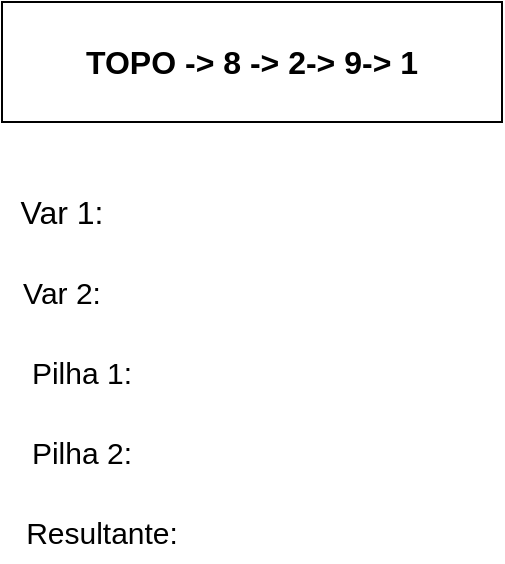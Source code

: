 <mxfile version="24.0.7" type="github" pages="32">
  <diagram name="Item 1" id="m2QPElUINBpk2Imb2PkV">
    <mxGraphModel dx="1434" dy="786" grid="1" gridSize="10" guides="1" tooltips="1" connect="1" arrows="1" fold="1" page="1" pageScale="1" pageWidth="827" pageHeight="1169" math="0" shadow="0">
      <root>
        <mxCell id="0" />
        <mxCell id="1" parent="0" />
        <mxCell id="_7ALaP_6OPwCw-2S1doQ-1" value="&lt;font style=&quot;font-size: 16px;&quot;&gt;&lt;b&gt;TOPO -&amp;gt; 8 -&amp;gt; 2-&amp;gt; 9-&amp;gt; 1&lt;/b&gt;&lt;/font&gt;" style="rounded=0;whiteSpace=wrap;html=1;" vertex="1" parent="1">
          <mxGeometry x="30" y="40" width="250" height="60" as="geometry" />
        </mxCell>
        <mxCell id="_7ALaP_6OPwCw-2S1doQ-2" value="&lt;font style=&quot;font-size: 16px;&quot;&gt;Var 1:&lt;/font&gt;" style="text;html=1;align=center;verticalAlign=middle;whiteSpace=wrap;rounded=0;" vertex="1" parent="1">
          <mxGeometry x="30" y="130" width="60" height="30" as="geometry" />
        </mxCell>
        <mxCell id="_7ALaP_6OPwCw-2S1doQ-3" value="&lt;font style=&quot;font-size: 15px;&quot;&gt;Var 2:&lt;/font&gt;" style="text;html=1;align=center;verticalAlign=middle;whiteSpace=wrap;rounded=0;" vertex="1" parent="1">
          <mxGeometry x="30" y="170" width="60" height="30" as="geometry" />
        </mxCell>
        <mxCell id="_7ALaP_6OPwCw-2S1doQ-5" value="&lt;font style=&quot;font-size: 15px;&quot;&gt;Pilha 1:&lt;/font&gt;" style="text;html=1;align=center;verticalAlign=middle;whiteSpace=wrap;rounded=0;" vertex="1" parent="1">
          <mxGeometry x="40" y="210" width="60" height="30" as="geometry" />
        </mxCell>
        <mxCell id="_7ALaP_6OPwCw-2S1doQ-6" value="&lt;font style=&quot;font-size: 15px;&quot;&gt;Pilha 2:&lt;/font&gt;" style="text;html=1;align=center;verticalAlign=middle;whiteSpace=wrap;rounded=0;" vertex="1" parent="1">
          <mxGeometry x="40" y="250" width="60" height="30" as="geometry" />
        </mxCell>
        <mxCell id="_7ALaP_6OPwCw-2S1doQ-7" value="&lt;font style=&quot;font-size: 15px;&quot;&gt;Resultante:&lt;/font&gt;" style="text;html=1;align=center;verticalAlign=middle;whiteSpace=wrap;rounded=0;" vertex="1" parent="1">
          <mxGeometry x="50" y="290" width="60" height="30" as="geometry" />
        </mxCell>
      </root>
    </mxGraphModel>
  </diagram>
  <diagram name="Item 2" id="zzdOL15F1RFHUfxrW7DM">
    <mxGraphModel dx="1434" dy="786" grid="1" gridSize="10" guides="1" tooltips="1" connect="1" arrows="1" fold="1" page="1" pageScale="1" pageWidth="827" pageHeight="1169" math="0" shadow="0">
      <root>
        <mxCell id="bVNn8nZzwLr-mtOFDaB7-0" />
        <mxCell id="bVNn8nZzwLr-mtOFDaB7-1" parent="bVNn8nZzwLr-mtOFDaB7-0" />
        <mxCell id="bVNn8nZzwLr-mtOFDaB7-2" value="&lt;font style=&quot;font-size: 16px;&quot;&gt;&lt;b&gt;TOPO&amp;nbsp; -&amp;gt; 2 -&amp;gt; 9 -&amp;gt; 1&lt;/b&gt;&lt;/font&gt;" style="rounded=0;whiteSpace=wrap;html=1;" vertex="1" parent="bVNn8nZzwLr-mtOFDaB7-1">
          <mxGeometry x="30" y="40" width="250" height="60" as="geometry" />
        </mxCell>
        <mxCell id="bVNn8nZzwLr-mtOFDaB7-3" value="&lt;font style=&quot;font-size: 16px;&quot;&gt;Var 1: 8&lt;/font&gt;" style="text;html=1;align=center;verticalAlign=middle;whiteSpace=wrap;rounded=0;" vertex="1" parent="bVNn8nZzwLr-mtOFDaB7-1">
          <mxGeometry x="30" y="130" width="90" height="30" as="geometry" />
        </mxCell>
        <mxCell id="bVNn8nZzwLr-mtOFDaB7-4" value="&lt;font style=&quot;font-size: 15px;&quot;&gt;Var 2:&lt;/font&gt;" style="text;html=1;align=center;verticalAlign=middle;whiteSpace=wrap;rounded=0;" vertex="1" parent="bVNn8nZzwLr-mtOFDaB7-1">
          <mxGeometry x="20" y="170" width="90" height="30" as="geometry" />
        </mxCell>
        <mxCell id="bVNn8nZzwLr-mtOFDaB7-5" value="&lt;font style=&quot;font-size: 15px;&quot;&gt;Pilha 1:&lt;/font&gt;" style="text;html=1;align=center;verticalAlign=middle;whiteSpace=wrap;rounded=0;" vertex="1" parent="bVNn8nZzwLr-mtOFDaB7-1">
          <mxGeometry x="20" y="210" width="90" height="30" as="geometry" />
        </mxCell>
        <mxCell id="bVNn8nZzwLr-mtOFDaB7-6" value="&lt;font style=&quot;font-size: 15px;&quot;&gt;Pilha 2:&lt;/font&gt;" style="text;html=1;align=center;verticalAlign=middle;whiteSpace=wrap;rounded=0;" vertex="1" parent="bVNn8nZzwLr-mtOFDaB7-1">
          <mxGeometry x="15" y="250" width="100" height="30" as="geometry" />
        </mxCell>
        <mxCell id="bVNn8nZzwLr-mtOFDaB7-7" value="&lt;font style=&quot;font-size: 15px;&quot;&gt;Resultante:&lt;/font&gt;" style="text;html=1;align=center;verticalAlign=middle;whiteSpace=wrap;rounded=0;" vertex="1" parent="bVNn8nZzwLr-mtOFDaB7-1">
          <mxGeometry x="35" y="290" width="80" height="30" as="geometry" />
        </mxCell>
      </root>
    </mxGraphModel>
  </diagram>
  <diagram name="Item 3" id="GOEEYASHCgG8esrK51-d">
    <mxGraphModel dx="1434" dy="786" grid="1" gridSize="10" guides="1" tooltips="1" connect="1" arrows="1" fold="1" page="1" pageScale="1" pageWidth="827" pageHeight="1169" math="0" shadow="0">
      <root>
        <mxCell id="hZeCqAW-mgPzJBDgzdP9-0" />
        <mxCell id="hZeCqAW-mgPzJBDgzdP9-1" parent="hZeCqAW-mgPzJBDgzdP9-0" />
        <mxCell id="hZeCqAW-mgPzJBDgzdP9-2" value="&lt;font style=&quot;font-size: 16px;&quot;&gt;&lt;b&gt;TOPO -&amp;gt; 9 -&amp;gt; 1&lt;/b&gt;&lt;/font&gt;" style="rounded=0;whiteSpace=wrap;html=1;" vertex="1" parent="hZeCqAW-mgPzJBDgzdP9-1">
          <mxGeometry x="30" y="40" width="250" height="60" as="geometry" />
        </mxCell>
        <mxCell id="hZeCqAW-mgPzJBDgzdP9-3" value="&lt;font style=&quot;font-size: 16px;&quot;&gt;Var 1: 8&amp;nbsp;&lt;/font&gt;" style="text;html=1;align=center;verticalAlign=middle;whiteSpace=wrap;rounded=0;" vertex="1" parent="hZeCqAW-mgPzJBDgzdP9-1">
          <mxGeometry x="30" y="130" width="90" height="30" as="geometry" />
        </mxCell>
        <mxCell id="hZeCqAW-mgPzJBDgzdP9-4" value="&lt;font style=&quot;font-size: 15px;&quot;&gt;Var 2: 2&amp;nbsp;&amp;nbsp;&lt;/font&gt;" style="text;html=1;align=center;verticalAlign=middle;whiteSpace=wrap;rounded=0;" vertex="1" parent="hZeCqAW-mgPzJBDgzdP9-1">
          <mxGeometry x="30" y="170" width="90" height="30" as="geometry" />
        </mxCell>
        <mxCell id="hZeCqAW-mgPzJBDgzdP9-5" value="&lt;font style=&quot;font-size: 15px;&quot;&gt;Pilha 1:&lt;/font&gt;" style="text;html=1;align=center;verticalAlign=middle;whiteSpace=wrap;rounded=0;" vertex="1" parent="hZeCqAW-mgPzJBDgzdP9-1">
          <mxGeometry x="20" y="210" width="90" height="30" as="geometry" />
        </mxCell>
        <mxCell id="hZeCqAW-mgPzJBDgzdP9-6" value="&lt;font style=&quot;font-size: 15px;&quot;&gt;Pilha 2:&lt;/font&gt;" style="text;html=1;align=center;verticalAlign=middle;whiteSpace=wrap;rounded=0;" vertex="1" parent="hZeCqAW-mgPzJBDgzdP9-1">
          <mxGeometry x="15" y="250" width="100" height="30" as="geometry" />
        </mxCell>
        <mxCell id="hZeCqAW-mgPzJBDgzdP9-7" value="&lt;font style=&quot;font-size: 15px;&quot;&gt;Resultante:&lt;/font&gt;" style="text;html=1;align=center;verticalAlign=middle;whiteSpace=wrap;rounded=0;" vertex="1" parent="hZeCqAW-mgPzJBDgzdP9-1">
          <mxGeometry x="35" y="290" width="80" height="30" as="geometry" />
        </mxCell>
      </root>
    </mxGraphModel>
  </diagram>
  <diagram name="Item 4" id="0_CYV_v-JavGG30aptZC">
    <mxGraphModel dx="1434" dy="786" grid="1" gridSize="10" guides="1" tooltips="1" connect="1" arrows="1" fold="1" page="1" pageScale="1" pageWidth="827" pageHeight="1169" math="0" shadow="0">
      <root>
        <mxCell id="7eBRIQb-fKleD_dxOYR0-0" />
        <mxCell id="7eBRIQb-fKleD_dxOYR0-1" parent="7eBRIQb-fKleD_dxOYR0-0" />
        <mxCell id="7eBRIQb-fKleD_dxOYR0-2" value="&lt;font style=&quot;font-size: 16px;&quot;&gt;&lt;b&gt;TOPO -&amp;gt; 9 -&amp;gt; 1&lt;/b&gt;&lt;/font&gt;" style="rounded=0;whiteSpace=wrap;html=1;" vertex="1" parent="7eBRIQb-fKleD_dxOYR0-1">
          <mxGeometry x="30" y="40" width="250" height="60" as="geometry" />
        </mxCell>
        <mxCell id="7eBRIQb-fKleD_dxOYR0-3" value="&lt;font style=&quot;font-size: 16px;&quot;&gt;Var 1: 8&amp;nbsp;&amp;nbsp;&lt;/font&gt;" style="text;html=1;align=center;verticalAlign=middle;whiteSpace=wrap;rounded=0;" vertex="1" parent="7eBRIQb-fKleD_dxOYR0-1">
          <mxGeometry x="30" y="130" width="90" height="30" as="geometry" />
        </mxCell>
        <mxCell id="7eBRIQb-fKleD_dxOYR0-4" value="&lt;font style=&quot;font-size: 15px;&quot;&gt;Var 2: 2&amp;nbsp; &amp;nbsp;&lt;/font&gt;" style="text;html=1;align=center;verticalAlign=middle;whiteSpace=wrap;rounded=0;" vertex="1" parent="7eBRIQb-fKleD_dxOYR0-1">
          <mxGeometry x="30" y="170" width="90" height="30" as="geometry" />
        </mxCell>
        <mxCell id="7eBRIQb-fKleD_dxOYR0-5" value="&lt;font style=&quot;font-size: 15px;&quot;&gt;Pilha 1:&lt;/font&gt;" style="text;html=1;align=center;verticalAlign=middle;whiteSpace=wrap;rounded=0;" vertex="1" parent="7eBRIQb-fKleD_dxOYR0-1">
          <mxGeometry x="20" y="210" width="90" height="30" as="geometry" />
        </mxCell>
        <mxCell id="7eBRIQb-fKleD_dxOYR0-6" value="&lt;font style=&quot;font-size: 15px;&quot;&gt;Pilha 2:&lt;/font&gt;" style="text;html=1;align=center;verticalAlign=middle;whiteSpace=wrap;rounded=0;" vertex="1" parent="7eBRIQb-fKleD_dxOYR0-1">
          <mxGeometry x="15" y="250" width="100" height="30" as="geometry" />
        </mxCell>
        <mxCell id="7eBRIQb-fKleD_dxOYR0-7" value="&lt;font style=&quot;font-size: 15px;&quot;&gt;Resultante:&lt;/font&gt;" style="text;html=1;align=center;verticalAlign=middle;whiteSpace=wrap;rounded=0;" vertex="1" parent="7eBRIQb-fKleD_dxOYR0-1">
          <mxGeometry x="35" y="290" width="80" height="30" as="geometry" />
        </mxCell>
        <mxCell id="xga5VI_PlXzmPncBanjk-0" value="&lt;span style=&quot;font-size: 16px;&quot;&gt;&lt;b&gt;Var 1 &amp;gt; Var 2?&lt;/b&gt;&lt;/span&gt;" style="rounded=0;whiteSpace=wrap;html=1;" vertex="1" parent="7eBRIQb-fKleD_dxOYR0-1">
          <mxGeometry x="294" y="140" width="120" height="60" as="geometry" />
        </mxCell>
      </root>
    </mxGraphModel>
  </diagram>
  <diagram name="Item 5" id="R0uuGu6sJs1g814My4f1">
    <mxGraphModel dx="1434" dy="786" grid="1" gridSize="10" guides="1" tooltips="1" connect="1" arrows="1" fold="1" page="1" pageScale="1" pageWidth="827" pageHeight="1169" math="0" shadow="0">
      <root>
        <mxCell id="BpPKFOHRtMjzv7xoDTz2-0" />
        <mxCell id="BpPKFOHRtMjzv7xoDTz2-1" parent="BpPKFOHRtMjzv7xoDTz2-0" />
        <mxCell id="BpPKFOHRtMjzv7xoDTz2-2" value="&lt;font style=&quot;font-size: 16px;&quot;&gt;&lt;b&gt;TOPO -&amp;gt; 9 -&amp;gt; 1&lt;/b&gt;&lt;/font&gt;" style="rounded=0;whiteSpace=wrap;html=1;" vertex="1" parent="BpPKFOHRtMjzv7xoDTz2-1">
          <mxGeometry x="30" y="40" width="250" height="60" as="geometry" />
        </mxCell>
        <mxCell id="BpPKFOHRtMjzv7xoDTz2-3" value="&lt;font style=&quot;font-size: 16px;&quot;&gt;Var 1:&lt;/font&gt;" style="text;html=1;align=center;verticalAlign=middle;whiteSpace=wrap;rounded=0;" vertex="1" parent="BpPKFOHRtMjzv7xoDTz2-1">
          <mxGeometry x="20" y="130" width="90" height="30" as="geometry" />
        </mxCell>
        <mxCell id="BpPKFOHRtMjzv7xoDTz2-4" value="&lt;font style=&quot;font-size: 15px;&quot;&gt;Var 2: 2&amp;nbsp;&amp;nbsp;&lt;/font&gt;" style="text;html=1;align=center;verticalAlign=middle;whiteSpace=wrap;rounded=0;" vertex="1" parent="BpPKFOHRtMjzv7xoDTz2-1">
          <mxGeometry x="30" y="170" width="90" height="30" as="geometry" />
        </mxCell>
        <mxCell id="BpPKFOHRtMjzv7xoDTz2-5" value="&lt;font style=&quot;font-size: 15px;&quot;&gt;Pilha 1: topo -&amp;gt; 8&amp;nbsp;&amp;nbsp;&lt;/font&gt;" style="text;html=1;align=center;verticalAlign=middle;whiteSpace=wrap;rounded=0;" vertex="1" parent="BpPKFOHRtMjzv7xoDTz2-1">
          <mxGeometry x="35" y="210" width="140" height="30" as="geometry" />
        </mxCell>
        <mxCell id="BpPKFOHRtMjzv7xoDTz2-6" value="&lt;font style=&quot;font-size: 15px;&quot;&gt;Pilha 2:&lt;/font&gt;" style="text;html=1;align=center;verticalAlign=middle;whiteSpace=wrap;rounded=0;" vertex="1" parent="BpPKFOHRtMjzv7xoDTz2-1">
          <mxGeometry x="15" y="250" width="100" height="30" as="geometry" />
        </mxCell>
        <mxCell id="BpPKFOHRtMjzv7xoDTz2-7" value="&lt;font style=&quot;font-size: 15px;&quot;&gt;Resultante:&lt;/font&gt;" style="text;html=1;align=center;verticalAlign=middle;whiteSpace=wrap;rounded=0;" vertex="1" parent="BpPKFOHRtMjzv7xoDTz2-1">
          <mxGeometry x="35" y="290" width="80" height="30" as="geometry" />
        </mxCell>
      </root>
    </mxGraphModel>
  </diagram>
  <diagram name="Item 6" id="-dDvYP7np0bAwzawjMhR">
    <mxGraphModel dx="1434" dy="786" grid="1" gridSize="10" guides="1" tooltips="1" connect="1" arrows="1" fold="1" page="1" pageScale="1" pageWidth="827" pageHeight="1169" math="0" shadow="0">
      <root>
        <mxCell id="yOPnelP-AV7MLi88TWrX-0" />
        <mxCell id="yOPnelP-AV7MLi88TWrX-1" parent="yOPnelP-AV7MLi88TWrX-0" />
        <mxCell id="yOPnelP-AV7MLi88TWrX-2" value="&lt;font style=&quot;font-size: 16px;&quot;&gt;&lt;b&gt;TOPO&amp;nbsp; -&amp;gt; 1&lt;/b&gt;&lt;/font&gt;" style="rounded=0;whiteSpace=wrap;html=1;" vertex="1" parent="yOPnelP-AV7MLi88TWrX-1">
          <mxGeometry x="30" y="40" width="250" height="60" as="geometry" />
        </mxCell>
        <mxCell id="yOPnelP-AV7MLi88TWrX-3" value="&lt;font style=&quot;font-size: 16px;&quot;&gt;Var 1: 9&lt;/font&gt;" style="text;html=1;align=center;verticalAlign=middle;whiteSpace=wrap;rounded=0;" vertex="1" parent="yOPnelP-AV7MLi88TWrX-1">
          <mxGeometry x="35" y="130" width="90" height="30" as="geometry" />
        </mxCell>
        <mxCell id="yOPnelP-AV7MLi88TWrX-4" value="&lt;font style=&quot;font-size: 15px;&quot;&gt;Var 2: 2&lt;/font&gt;" style="text;html=1;align=center;verticalAlign=middle;whiteSpace=wrap;rounded=0;" vertex="1" parent="yOPnelP-AV7MLi88TWrX-1">
          <mxGeometry x="30" y="170" width="90" height="30" as="geometry" />
        </mxCell>
        <mxCell id="yOPnelP-AV7MLi88TWrX-5" value="&lt;font style=&quot;font-size: 15px;&quot;&gt;Pilha 1: topo -&amp;gt; 8&lt;/font&gt;" style="text;html=1;align=center;verticalAlign=middle;whiteSpace=wrap;rounded=0;" vertex="1" parent="yOPnelP-AV7MLi88TWrX-1">
          <mxGeometry x="35" y="210" width="140" height="30" as="geometry" />
        </mxCell>
        <mxCell id="yOPnelP-AV7MLi88TWrX-6" value="&lt;font style=&quot;font-size: 15px;&quot;&gt;Pilha 2:&lt;/font&gt;" style="text;html=1;align=center;verticalAlign=middle;whiteSpace=wrap;rounded=0;" vertex="1" parent="yOPnelP-AV7MLi88TWrX-1">
          <mxGeometry x="15" y="250" width="100" height="30" as="geometry" />
        </mxCell>
        <mxCell id="yOPnelP-AV7MLi88TWrX-7" value="&lt;font style=&quot;font-size: 15px;&quot;&gt;Resultante:&lt;/font&gt;" style="text;html=1;align=center;verticalAlign=middle;whiteSpace=wrap;rounded=0;" vertex="1" parent="yOPnelP-AV7MLi88TWrX-1">
          <mxGeometry x="35" y="290" width="80" height="30" as="geometry" />
        </mxCell>
      </root>
    </mxGraphModel>
  </diagram>
  <diagram name="Item 7" id="kivKUlhXVfUKVMG8kgj-">
    <mxGraphModel dx="1434" dy="786" grid="1" gridSize="10" guides="1" tooltips="1" connect="1" arrows="1" fold="1" page="1" pageScale="1" pageWidth="827" pageHeight="1169" math="0" shadow="0">
      <root>
        <mxCell id="Z0p86g-ogzOF9wPmVYlx-0" />
        <mxCell id="Z0p86g-ogzOF9wPmVYlx-1" parent="Z0p86g-ogzOF9wPmVYlx-0" />
        <mxCell id="Z0p86g-ogzOF9wPmVYlx-2" value="&lt;font style=&quot;font-size: 16px;&quot;&gt;&lt;b&gt;TOPO&amp;nbsp; -&amp;gt; 1&lt;/b&gt;&lt;/font&gt;" style="rounded=0;whiteSpace=wrap;html=1;" vertex="1" parent="Z0p86g-ogzOF9wPmVYlx-1">
          <mxGeometry x="30" y="40" width="250" height="60" as="geometry" />
        </mxCell>
        <mxCell id="Z0p86g-ogzOF9wPmVYlx-3" value="&lt;font style=&quot;font-size: 16px;&quot;&gt;Var 1: 9&lt;/font&gt;" style="text;html=1;align=center;verticalAlign=middle;whiteSpace=wrap;rounded=0;" vertex="1" parent="Z0p86g-ogzOF9wPmVYlx-1">
          <mxGeometry x="35" y="130" width="90" height="30" as="geometry" />
        </mxCell>
        <mxCell id="Z0p86g-ogzOF9wPmVYlx-4" value="&lt;font style=&quot;font-size: 15px;&quot;&gt;Var 2: 2&lt;/font&gt;" style="text;html=1;align=center;verticalAlign=middle;whiteSpace=wrap;rounded=0;" vertex="1" parent="Z0p86g-ogzOF9wPmVYlx-1">
          <mxGeometry x="30" y="170" width="90" height="30" as="geometry" />
        </mxCell>
        <mxCell id="Z0p86g-ogzOF9wPmVYlx-5" value="&lt;font style=&quot;font-size: 15px;&quot;&gt;Pilha 1: topo -&amp;gt; 8&lt;/font&gt;" style="text;html=1;align=center;verticalAlign=middle;whiteSpace=wrap;rounded=0;" vertex="1" parent="Z0p86g-ogzOF9wPmVYlx-1">
          <mxGeometry x="35" y="210" width="140" height="30" as="geometry" />
        </mxCell>
        <mxCell id="Z0p86g-ogzOF9wPmVYlx-6" value="&lt;font style=&quot;font-size: 15px;&quot;&gt;Pilha 2:&lt;/font&gt;" style="text;html=1;align=center;verticalAlign=middle;whiteSpace=wrap;rounded=0;" vertex="1" parent="Z0p86g-ogzOF9wPmVYlx-1">
          <mxGeometry x="15" y="250" width="100" height="30" as="geometry" />
        </mxCell>
        <mxCell id="Z0p86g-ogzOF9wPmVYlx-7" value="&lt;font style=&quot;font-size: 15px;&quot;&gt;Resultante:&lt;/font&gt;" style="text;html=1;align=center;verticalAlign=middle;whiteSpace=wrap;rounded=0;" vertex="1" parent="Z0p86g-ogzOF9wPmVYlx-1">
          <mxGeometry x="35" y="290" width="80" height="30" as="geometry" />
        </mxCell>
        <mxCell id="v-yGyxj8MbzCPsjy1R9f-0" value="&lt;span style=&quot;font-size: 16px;&quot;&gt;&lt;b&gt;Var 1 &amp;gt; Var 2?&lt;/b&gt;&lt;/span&gt;" style="rounded=0;whiteSpace=wrap;html=1;" vertex="1" parent="Z0p86g-ogzOF9wPmVYlx-1">
          <mxGeometry x="294" y="140" width="120" height="60" as="geometry" />
        </mxCell>
      </root>
    </mxGraphModel>
  </diagram>
  <diagram name="Item 8" id="HFCLQ-BKuit-pZzERt52">
    <mxGraphModel dx="1434" dy="786" grid="1" gridSize="10" guides="1" tooltips="1" connect="1" arrows="1" fold="1" page="1" pageScale="1" pageWidth="827" pageHeight="1169" math="0" shadow="0">
      <root>
        <mxCell id="mHd2PyeYxGICRROlFiaC-0" />
        <mxCell id="mHd2PyeYxGICRROlFiaC-1" parent="mHd2PyeYxGICRROlFiaC-0" />
        <mxCell id="mHd2PyeYxGICRROlFiaC-2" value="&lt;font style=&quot;font-size: 16px;&quot;&gt;&lt;b&gt;TOPO&amp;nbsp; -&amp;gt; 1&lt;/b&gt;&lt;/font&gt;" style="rounded=0;whiteSpace=wrap;html=1;" vertex="1" parent="mHd2PyeYxGICRROlFiaC-1">
          <mxGeometry x="30" y="40" width="250" height="60" as="geometry" />
        </mxCell>
        <mxCell id="mHd2PyeYxGICRROlFiaC-3" value="&lt;font style=&quot;font-size: 16px;&quot;&gt;Var 1:&amp;nbsp;&lt;/font&gt;" style="text;html=1;align=center;verticalAlign=middle;whiteSpace=wrap;rounded=0;" vertex="1" parent="mHd2PyeYxGICRROlFiaC-1">
          <mxGeometry x="25" y="130" width="90" height="30" as="geometry" />
        </mxCell>
        <mxCell id="mHd2PyeYxGICRROlFiaC-4" value="&lt;font style=&quot;font-size: 15px;&quot;&gt;Var 2: 2&lt;/font&gt;" style="text;html=1;align=center;verticalAlign=middle;whiteSpace=wrap;rounded=0;" vertex="1" parent="mHd2PyeYxGICRROlFiaC-1">
          <mxGeometry x="30" y="170" width="90" height="30" as="geometry" />
        </mxCell>
        <mxCell id="mHd2PyeYxGICRROlFiaC-5" value="&lt;font style=&quot;font-size: 15px;&quot;&gt;Pilha 1: topo -&amp;gt; 9 -&amp;gt; 8&lt;/font&gt;" style="text;html=1;align=center;verticalAlign=middle;whiteSpace=wrap;rounded=0;" vertex="1" parent="mHd2PyeYxGICRROlFiaC-1">
          <mxGeometry x="35" y="210" width="175" height="30" as="geometry" />
        </mxCell>
        <mxCell id="mHd2PyeYxGICRROlFiaC-6" value="&lt;font style=&quot;font-size: 15px;&quot;&gt;Pilha 2:&lt;/font&gt;" style="text;html=1;align=center;verticalAlign=middle;whiteSpace=wrap;rounded=0;" vertex="1" parent="mHd2PyeYxGICRROlFiaC-1">
          <mxGeometry x="15" y="250" width="100" height="30" as="geometry" />
        </mxCell>
        <mxCell id="mHd2PyeYxGICRROlFiaC-7" value="&lt;font style=&quot;font-size: 15px;&quot;&gt;Resultante:&lt;/font&gt;" style="text;html=1;align=center;verticalAlign=middle;whiteSpace=wrap;rounded=0;" vertex="1" parent="mHd2PyeYxGICRROlFiaC-1">
          <mxGeometry x="35" y="290" width="80" height="30" as="geometry" />
        </mxCell>
      </root>
    </mxGraphModel>
  </diagram>
  <diagram name="Item 9" id="ubdeswUfVD6ge-CUGifD">
    <mxGraphModel dx="1434" dy="786" grid="1" gridSize="10" guides="1" tooltips="1" connect="1" arrows="1" fold="1" page="1" pageScale="1" pageWidth="827" pageHeight="1169" math="0" shadow="0">
      <root>
        <mxCell id="eOhRdy0YXLx0wvEQkw1Y-0" />
        <mxCell id="eOhRdy0YXLx0wvEQkw1Y-1" parent="eOhRdy0YXLx0wvEQkw1Y-0" />
        <mxCell id="eOhRdy0YXLx0wvEQkw1Y-2" value="&lt;font style=&quot;font-size: 16px;&quot;&gt;&lt;b&gt;TOPO&amp;nbsp;&lt;/b&gt;&lt;/font&gt;" style="rounded=0;whiteSpace=wrap;html=1;" vertex="1" parent="eOhRdy0YXLx0wvEQkw1Y-1">
          <mxGeometry x="30" y="40" width="250" height="60" as="geometry" />
        </mxCell>
        <mxCell id="eOhRdy0YXLx0wvEQkw1Y-3" value="&lt;font style=&quot;font-size: 16px;&quot;&gt;Var 1: 1&lt;/font&gt;" style="text;html=1;align=center;verticalAlign=middle;whiteSpace=wrap;rounded=0;" vertex="1" parent="eOhRdy0YXLx0wvEQkw1Y-1">
          <mxGeometry x="35" y="130" width="90" height="30" as="geometry" />
        </mxCell>
        <mxCell id="eOhRdy0YXLx0wvEQkw1Y-4" value="&lt;font style=&quot;font-size: 15px;&quot;&gt;Var 2: 2&lt;/font&gt;" style="text;html=1;align=center;verticalAlign=middle;whiteSpace=wrap;rounded=0;" vertex="1" parent="eOhRdy0YXLx0wvEQkw1Y-1">
          <mxGeometry x="30" y="170" width="90" height="30" as="geometry" />
        </mxCell>
        <mxCell id="eOhRdy0YXLx0wvEQkw1Y-5" value="&lt;font style=&quot;font-size: 15px;&quot;&gt;Pilha 1: topo -&amp;gt; 9 -&amp;gt; 8&lt;/font&gt;" style="text;html=1;align=center;verticalAlign=middle;whiteSpace=wrap;rounded=0;" vertex="1" parent="eOhRdy0YXLx0wvEQkw1Y-1">
          <mxGeometry x="35" y="210" width="175" height="30" as="geometry" />
        </mxCell>
        <mxCell id="eOhRdy0YXLx0wvEQkw1Y-6" value="&lt;font style=&quot;font-size: 15px;&quot;&gt;Pilha 2:&lt;/font&gt;" style="text;html=1;align=center;verticalAlign=middle;whiteSpace=wrap;rounded=0;" vertex="1" parent="eOhRdy0YXLx0wvEQkw1Y-1">
          <mxGeometry x="15" y="250" width="100" height="30" as="geometry" />
        </mxCell>
        <mxCell id="eOhRdy0YXLx0wvEQkw1Y-7" value="&lt;font style=&quot;font-size: 15px;&quot;&gt;Resultante:&lt;/font&gt;" style="text;html=1;align=center;verticalAlign=middle;whiteSpace=wrap;rounded=0;" vertex="1" parent="eOhRdy0YXLx0wvEQkw1Y-1">
          <mxGeometry x="35" y="290" width="80" height="30" as="geometry" />
        </mxCell>
      </root>
    </mxGraphModel>
  </diagram>
  <diagram name="Item 10" id="4uqx1Lqs2_4Z1DWppG3U">
    <mxGraphModel dx="1434" dy="786" grid="1" gridSize="10" guides="1" tooltips="1" connect="1" arrows="1" fold="1" page="1" pageScale="1" pageWidth="827" pageHeight="1169" math="0" shadow="0">
      <root>
        <mxCell id="WZUDFaD5P_tcMOiMDx-Y-0" />
        <mxCell id="WZUDFaD5P_tcMOiMDx-Y-1" parent="WZUDFaD5P_tcMOiMDx-Y-0" />
        <mxCell id="WZUDFaD5P_tcMOiMDx-Y-2" value="&lt;font style=&quot;font-size: 16px;&quot;&gt;&lt;b&gt;TOPO&amp;nbsp;&lt;/b&gt;&lt;/font&gt;" style="rounded=0;whiteSpace=wrap;html=1;" vertex="1" parent="WZUDFaD5P_tcMOiMDx-Y-1">
          <mxGeometry x="30" y="40" width="250" height="60" as="geometry" />
        </mxCell>
        <mxCell id="WZUDFaD5P_tcMOiMDx-Y-3" value="&lt;font style=&quot;font-size: 16px;&quot;&gt;Var 1: 1&lt;/font&gt;" style="text;html=1;align=center;verticalAlign=middle;whiteSpace=wrap;rounded=0;" vertex="1" parent="WZUDFaD5P_tcMOiMDx-Y-1">
          <mxGeometry x="35" y="130" width="90" height="30" as="geometry" />
        </mxCell>
        <mxCell id="WZUDFaD5P_tcMOiMDx-Y-4" value="&lt;font style=&quot;font-size: 15px;&quot;&gt;Var 2: 2&lt;/font&gt;" style="text;html=1;align=center;verticalAlign=middle;whiteSpace=wrap;rounded=0;" vertex="1" parent="WZUDFaD5P_tcMOiMDx-Y-1">
          <mxGeometry x="30" y="170" width="90" height="30" as="geometry" />
        </mxCell>
        <mxCell id="WZUDFaD5P_tcMOiMDx-Y-5" value="&lt;font style=&quot;font-size: 15px;&quot;&gt;Pilha 1: topo -&amp;gt; 9 -&amp;gt; 8&lt;/font&gt;" style="text;html=1;align=center;verticalAlign=middle;whiteSpace=wrap;rounded=0;" vertex="1" parent="WZUDFaD5P_tcMOiMDx-Y-1">
          <mxGeometry x="35" y="210" width="175" height="30" as="geometry" />
        </mxCell>
        <mxCell id="WZUDFaD5P_tcMOiMDx-Y-6" value="&lt;font style=&quot;font-size: 15px;&quot;&gt;Pilha 2:&lt;/font&gt;" style="text;html=1;align=center;verticalAlign=middle;whiteSpace=wrap;rounded=0;" vertex="1" parent="WZUDFaD5P_tcMOiMDx-Y-1">
          <mxGeometry x="15" y="250" width="100" height="30" as="geometry" />
        </mxCell>
        <mxCell id="WZUDFaD5P_tcMOiMDx-Y-7" value="&lt;font style=&quot;font-size: 15px;&quot;&gt;Resultante:&lt;/font&gt;" style="text;html=1;align=center;verticalAlign=middle;whiteSpace=wrap;rounded=0;" vertex="1" parent="WZUDFaD5P_tcMOiMDx-Y-1">
          <mxGeometry x="35" y="290" width="80" height="30" as="geometry" />
        </mxCell>
        <mxCell id="bl05WyJMmjnou7OcM5RI-0" value="&lt;span style=&quot;font-size: 16px;&quot;&gt;&lt;b&gt;Var 1 &amp;gt; Var 2?&lt;/b&gt;&lt;/span&gt;" style="rounded=0;whiteSpace=wrap;html=1;" vertex="1" parent="WZUDFaD5P_tcMOiMDx-Y-1">
          <mxGeometry x="304" y="150" width="120" height="60" as="geometry" />
        </mxCell>
      </root>
    </mxGraphModel>
  </diagram>
  <diagram name="Item 11" id="xFh9H6fcL_KwoyN1iTq4">
    <mxGraphModel dx="1434" dy="786" grid="1" gridSize="10" guides="1" tooltips="1" connect="1" arrows="1" fold="1" page="1" pageScale="1" pageWidth="827" pageHeight="1169" math="0" shadow="0">
      <root>
        <mxCell id="jUUeMWuQNRWA9PsYCzJn-0" />
        <mxCell id="jUUeMWuQNRWA9PsYCzJn-1" parent="jUUeMWuQNRWA9PsYCzJn-0" />
        <mxCell id="jUUeMWuQNRWA9PsYCzJn-2" value="&lt;font style=&quot;font-size: 16px;&quot;&gt;&lt;b&gt;TOPO&amp;nbsp;&lt;/b&gt;&lt;/font&gt;" style="rounded=0;whiteSpace=wrap;html=1;" vertex="1" parent="jUUeMWuQNRWA9PsYCzJn-1">
          <mxGeometry x="30" y="40" width="250" height="60" as="geometry" />
        </mxCell>
        <mxCell id="jUUeMWuQNRWA9PsYCzJn-3" value="&lt;font style=&quot;font-size: 16px;&quot;&gt;Var 1: 1&lt;/font&gt;" style="text;html=1;align=center;verticalAlign=middle;whiteSpace=wrap;rounded=0;" vertex="1" parent="jUUeMWuQNRWA9PsYCzJn-1">
          <mxGeometry x="35" y="130" width="90" height="30" as="geometry" />
        </mxCell>
        <mxCell id="jUUeMWuQNRWA9PsYCzJn-4" value="&lt;font style=&quot;font-size: 15px;&quot;&gt;Var 2:&amp;nbsp;&lt;/font&gt;" style="text;html=1;align=center;verticalAlign=middle;whiteSpace=wrap;rounded=0;" vertex="1" parent="jUUeMWuQNRWA9PsYCzJn-1">
          <mxGeometry x="20" y="170" width="90" height="30" as="geometry" />
        </mxCell>
        <mxCell id="jUUeMWuQNRWA9PsYCzJn-5" value="&lt;font style=&quot;font-size: 15px;&quot;&gt;Pilha 1: topo -&amp;gt; 2 -&amp;gt; 9 -&amp;gt; 8&lt;/font&gt;" style="text;html=1;align=center;verticalAlign=middle;whiteSpace=wrap;rounded=0;" vertex="1" parent="jUUeMWuQNRWA9PsYCzJn-1">
          <mxGeometry x="35" y="210" width="205" height="30" as="geometry" />
        </mxCell>
        <mxCell id="jUUeMWuQNRWA9PsYCzJn-6" value="&lt;font style=&quot;font-size: 15px;&quot;&gt;Pilha 2:&lt;/font&gt;" style="text;html=1;align=center;verticalAlign=middle;whiteSpace=wrap;rounded=0;" vertex="1" parent="jUUeMWuQNRWA9PsYCzJn-1">
          <mxGeometry x="15" y="250" width="100" height="30" as="geometry" />
        </mxCell>
        <mxCell id="jUUeMWuQNRWA9PsYCzJn-7" value="&lt;font style=&quot;font-size: 15px;&quot;&gt;Resultante:&lt;/font&gt;" style="text;html=1;align=center;verticalAlign=middle;whiteSpace=wrap;rounded=0;" vertex="1" parent="jUUeMWuQNRWA9PsYCzJn-1">
          <mxGeometry x="35" y="290" width="80" height="30" as="geometry" />
        </mxCell>
      </root>
    </mxGraphModel>
  </diagram>
  <diagram name="Item 12" id="0ZsqO9YOGIekjQWAMO9X">
    <mxGraphModel dx="1434" dy="786" grid="1" gridSize="10" guides="1" tooltips="1" connect="1" arrows="1" fold="1" page="1" pageScale="1" pageWidth="827" pageHeight="1169" math="0" shadow="0">
      <root>
        <mxCell id="IUqEaQt1sBxPERRTi8vX-0" />
        <mxCell id="IUqEaQt1sBxPERRTi8vX-1" parent="IUqEaQt1sBxPERRTi8vX-0" />
        <mxCell id="IUqEaQt1sBxPERRTi8vX-2" value="&lt;font style=&quot;font-size: 16px;&quot;&gt;&lt;b&gt;TOPO&amp;nbsp;&lt;/b&gt;&lt;/font&gt;" style="rounded=0;whiteSpace=wrap;html=1;" vertex="1" parent="IUqEaQt1sBxPERRTi8vX-1">
          <mxGeometry x="30" y="40" width="250" height="60" as="geometry" />
        </mxCell>
        <mxCell id="IUqEaQt1sBxPERRTi8vX-3" value="&lt;font style=&quot;font-size: 16px;&quot;&gt;Var 1:&amp;nbsp;&lt;/font&gt;" style="text;html=1;align=center;verticalAlign=middle;whiteSpace=wrap;rounded=0;" vertex="1" parent="IUqEaQt1sBxPERRTi8vX-1">
          <mxGeometry x="25" y="130" width="90" height="30" as="geometry" />
        </mxCell>
        <mxCell id="IUqEaQt1sBxPERRTi8vX-4" value="&lt;font style=&quot;font-size: 15px;&quot;&gt;Var 2:&amp;nbsp;&lt;/font&gt;" style="text;html=1;align=center;verticalAlign=middle;whiteSpace=wrap;rounded=0;" vertex="1" parent="IUqEaQt1sBxPERRTi8vX-1">
          <mxGeometry x="20" y="170" width="90" height="30" as="geometry" />
        </mxCell>
        <mxCell id="IUqEaQt1sBxPERRTi8vX-5" value="&lt;font style=&quot;font-size: 15px;&quot;&gt;Pilha 1: topo -&amp;gt; 2 -&amp;gt; 9 -&amp;gt; 8&lt;/font&gt;" style="text;html=1;align=center;verticalAlign=middle;whiteSpace=wrap;rounded=0;" vertex="1" parent="IUqEaQt1sBxPERRTi8vX-1">
          <mxGeometry x="35" y="210" width="205" height="30" as="geometry" />
        </mxCell>
        <mxCell id="IUqEaQt1sBxPERRTi8vX-6" value="&lt;font style=&quot;font-size: 15px;&quot;&gt;Pilha 2:&lt;/font&gt;" style="text;html=1;align=center;verticalAlign=middle;whiteSpace=wrap;rounded=0;" vertex="1" parent="IUqEaQt1sBxPERRTi8vX-1">
          <mxGeometry x="15" y="250" width="100" height="30" as="geometry" />
        </mxCell>
        <mxCell id="IUqEaQt1sBxPERRTi8vX-7" value="&lt;font style=&quot;font-size: 15px;&quot;&gt;Resultante topo -&amp;gt; 1:&lt;/font&gt;" style="text;html=1;align=center;verticalAlign=middle;whiteSpace=wrap;rounded=0;" vertex="1" parent="IUqEaQt1sBxPERRTi8vX-1">
          <mxGeometry x="30" y="290" width="165" height="30" as="geometry" />
        </mxCell>
      </root>
    </mxGraphModel>
  </diagram>
  <diagram name="Item 13" id="ztjKjsUrJ7Xq1yCBzGp0">
    <mxGraphModel dx="1434" dy="786" grid="1" gridSize="10" guides="1" tooltips="1" connect="1" arrows="1" fold="1" page="1" pageScale="1" pageWidth="827" pageHeight="1169" math="0" shadow="0">
      <root>
        <mxCell id="1NLY-RxjaodlzsXiJhOB-0" />
        <mxCell id="1NLY-RxjaodlzsXiJhOB-1" parent="1NLY-RxjaodlzsXiJhOB-0" />
        <mxCell id="1NLY-RxjaodlzsXiJhOB-2" value="&lt;b&gt;&lt;font style=&quot;font-size: 16px;&quot;&gt;TOPO&amp;nbsp;&lt;/font&gt;&lt;span style=&quot;font-size: 15px;&quot;&gt;-&amp;gt; 2 -&amp;gt; 9 -&amp;gt; 8&lt;/span&gt;&lt;/b&gt;" style="rounded=0;whiteSpace=wrap;html=1;" vertex="1" parent="1NLY-RxjaodlzsXiJhOB-1">
          <mxGeometry x="30" y="40" width="250" height="60" as="geometry" />
        </mxCell>
        <mxCell id="1NLY-RxjaodlzsXiJhOB-3" value="&lt;font style=&quot;font-size: 16px;&quot;&gt;Var 1:&amp;nbsp;&lt;/font&gt;" style="text;html=1;align=center;verticalAlign=middle;whiteSpace=wrap;rounded=0;" vertex="1" parent="1NLY-RxjaodlzsXiJhOB-1">
          <mxGeometry x="25" y="130" width="90" height="30" as="geometry" />
        </mxCell>
        <mxCell id="1NLY-RxjaodlzsXiJhOB-4" value="&lt;font style=&quot;font-size: 15px;&quot;&gt;Var 2:&amp;nbsp;&lt;/font&gt;" style="text;html=1;align=center;verticalAlign=middle;whiteSpace=wrap;rounded=0;" vertex="1" parent="1NLY-RxjaodlzsXiJhOB-1">
          <mxGeometry x="20" y="170" width="90" height="30" as="geometry" />
        </mxCell>
        <mxCell id="1NLY-RxjaodlzsXiJhOB-5" value="&lt;font style=&quot;font-size: 15px;&quot;&gt;Pilha 1:&lt;/font&gt;" style="text;html=1;align=center;verticalAlign=middle;whiteSpace=wrap;rounded=0;" vertex="1" parent="1NLY-RxjaodlzsXiJhOB-1">
          <mxGeometry x="25" y="210" width="93.75" height="30" as="geometry" />
        </mxCell>
        <mxCell id="1NLY-RxjaodlzsXiJhOB-6" value="&lt;font style=&quot;font-size: 15px;&quot;&gt;Pilha 2:&lt;/font&gt;" style="text;html=1;align=center;verticalAlign=middle;whiteSpace=wrap;rounded=0;" vertex="1" parent="1NLY-RxjaodlzsXiJhOB-1">
          <mxGeometry x="15" y="250" width="100" height="30" as="geometry" />
        </mxCell>
        <mxCell id="1NLY-RxjaodlzsXiJhOB-7" value="&lt;font style=&quot;font-size: 15px;&quot;&gt;Resultante topo -&amp;gt; 1:&lt;/font&gt;" style="text;html=1;align=center;verticalAlign=middle;whiteSpace=wrap;rounded=0;" vertex="1" parent="1NLY-RxjaodlzsXiJhOB-1">
          <mxGeometry x="30" y="290" width="165" height="30" as="geometry" />
        </mxCell>
        <mxCell id="7zRkEuM1R92h-atmk8EM-0" value="&lt;b&gt;&lt;font style=&quot;font-size: 16px;&quot;&gt;COPY&lt;/font&gt;&lt;/b&gt;" style="rounded=0;whiteSpace=wrap;html=1;" vertex="1" parent="1NLY-RxjaodlzsXiJhOB-1">
          <mxGeometry x="414" y="220" width="120" height="60" as="geometry" />
        </mxCell>
      </root>
    </mxGraphModel>
  </diagram>
  <diagram name="Item 14" id="zzcYpoZQXqSKcigwiQ66">
    <mxGraphModel dx="1434" dy="786" grid="1" gridSize="10" guides="1" tooltips="1" connect="1" arrows="1" fold="1" page="1" pageScale="1" pageWidth="827" pageHeight="1169" math="0" shadow="0">
      <root>
        <mxCell id="6oSpCvw9HoEe1QjQHkq0-0" />
        <mxCell id="6oSpCvw9HoEe1QjQHkq0-1" parent="6oSpCvw9HoEe1QjQHkq0-0" />
        <mxCell id="6oSpCvw9HoEe1QjQHkq0-2" value="&lt;b&gt;&lt;font style=&quot;font-size: 16px;&quot;&gt;TOPO&lt;/font&gt;&lt;span style=&quot;font-size: 15px;&quot;&gt;&amp;nbsp;-&amp;gt; 9 -&amp;gt; 8&lt;/span&gt;&lt;/b&gt;" style="rounded=0;whiteSpace=wrap;html=1;" vertex="1" parent="6oSpCvw9HoEe1QjQHkq0-1">
          <mxGeometry x="30" y="40" width="250" height="60" as="geometry" />
        </mxCell>
        <mxCell id="6oSpCvw9HoEe1QjQHkq0-3" value="&lt;font style=&quot;font-size: 16px;&quot;&gt;Var 1: 2&lt;/font&gt;" style="text;html=1;align=center;verticalAlign=middle;whiteSpace=wrap;rounded=0;" vertex="1" parent="6oSpCvw9HoEe1QjQHkq0-1">
          <mxGeometry x="30" y="130" width="90" height="30" as="geometry" />
        </mxCell>
        <mxCell id="6oSpCvw9HoEe1QjQHkq0-4" value="&lt;font style=&quot;font-size: 15px;&quot;&gt;Var 2:&amp;nbsp;&lt;/font&gt;" style="text;html=1;align=center;verticalAlign=middle;whiteSpace=wrap;rounded=0;" vertex="1" parent="6oSpCvw9HoEe1QjQHkq0-1">
          <mxGeometry x="20" y="170" width="90" height="30" as="geometry" />
        </mxCell>
        <mxCell id="6oSpCvw9HoEe1QjQHkq0-5" value="&lt;font style=&quot;font-size: 15px;&quot;&gt;Pilha 1:&lt;/font&gt;" style="text;html=1;align=center;verticalAlign=middle;whiteSpace=wrap;rounded=0;" vertex="1" parent="6oSpCvw9HoEe1QjQHkq0-1">
          <mxGeometry x="25" y="210" width="93.75" height="30" as="geometry" />
        </mxCell>
        <mxCell id="6oSpCvw9HoEe1QjQHkq0-6" value="&lt;font style=&quot;font-size: 15px;&quot;&gt;Pilha 2:&lt;/font&gt;" style="text;html=1;align=center;verticalAlign=middle;whiteSpace=wrap;rounded=0;" vertex="1" parent="6oSpCvw9HoEe1QjQHkq0-1">
          <mxGeometry x="15" y="250" width="100" height="30" as="geometry" />
        </mxCell>
        <mxCell id="6oSpCvw9HoEe1QjQHkq0-7" value="&lt;font style=&quot;font-size: 15px;&quot;&gt;Resultante topo -&amp;gt; 1:&lt;/font&gt;" style="text;html=1;align=center;verticalAlign=middle;whiteSpace=wrap;rounded=0;" vertex="1" parent="6oSpCvw9HoEe1QjQHkq0-1">
          <mxGeometry x="30" y="290" width="165" height="30" as="geometry" />
        </mxCell>
      </root>
    </mxGraphModel>
  </diagram>
  <diagram name="Item 15" id="AvvUS15GLW6sun8h6qRR">
    <mxGraphModel dx="1434" dy="786" grid="1" gridSize="10" guides="1" tooltips="1" connect="1" arrows="1" fold="1" page="1" pageScale="1" pageWidth="827" pageHeight="1169" math="0" shadow="0">
      <root>
        <mxCell id="6EDE85hGHCxKCL0VgRSi-0" />
        <mxCell id="6EDE85hGHCxKCL0VgRSi-1" parent="6EDE85hGHCxKCL0VgRSi-0" />
        <mxCell id="6EDE85hGHCxKCL0VgRSi-2" value="&lt;b&gt;&lt;font style=&quot;font-size: 16px;&quot;&gt;TOPO&lt;/font&gt;&lt;span style=&quot;font-size: 15px;&quot;&gt;&amp;nbsp;-&amp;gt; 8&lt;/span&gt;&lt;/b&gt;" style="rounded=0;whiteSpace=wrap;html=1;" vertex="1" parent="6EDE85hGHCxKCL0VgRSi-1">
          <mxGeometry x="30" y="40" width="250" height="60" as="geometry" />
        </mxCell>
        <mxCell id="6EDE85hGHCxKCL0VgRSi-3" value="&lt;font style=&quot;font-size: 16px;&quot;&gt;Var 1: 2&lt;/font&gt;" style="text;html=1;align=center;verticalAlign=middle;whiteSpace=wrap;rounded=0;" vertex="1" parent="6EDE85hGHCxKCL0VgRSi-1">
          <mxGeometry x="30" y="130" width="90" height="30" as="geometry" />
        </mxCell>
        <mxCell id="6EDE85hGHCxKCL0VgRSi-4" value="&lt;font style=&quot;font-size: 15px;&quot;&gt;Var 2: 9&lt;/font&gt;" style="text;html=1;align=center;verticalAlign=middle;whiteSpace=wrap;rounded=0;" vertex="1" parent="6EDE85hGHCxKCL0VgRSi-1">
          <mxGeometry x="28.75" y="170" width="90" height="30" as="geometry" />
        </mxCell>
        <mxCell id="6EDE85hGHCxKCL0VgRSi-5" value="&lt;font style=&quot;font-size: 15px;&quot;&gt;Pilha 1:&lt;/font&gt;" style="text;html=1;align=center;verticalAlign=middle;whiteSpace=wrap;rounded=0;" vertex="1" parent="6EDE85hGHCxKCL0VgRSi-1">
          <mxGeometry x="25" y="210" width="93.75" height="30" as="geometry" />
        </mxCell>
        <mxCell id="6EDE85hGHCxKCL0VgRSi-6" value="&lt;font style=&quot;font-size: 15px;&quot;&gt;Pilha 2:&lt;/font&gt;" style="text;html=1;align=center;verticalAlign=middle;whiteSpace=wrap;rounded=0;" vertex="1" parent="6EDE85hGHCxKCL0VgRSi-1">
          <mxGeometry x="15" y="250" width="100" height="30" as="geometry" />
        </mxCell>
        <mxCell id="6EDE85hGHCxKCL0VgRSi-7" value="&lt;font style=&quot;font-size: 15px;&quot;&gt;Resultante topo -&amp;gt; 1:&lt;/font&gt;" style="text;html=1;align=center;verticalAlign=middle;whiteSpace=wrap;rounded=0;" vertex="1" parent="6EDE85hGHCxKCL0VgRSi-1">
          <mxGeometry x="30" y="290" width="165" height="30" as="geometry" />
        </mxCell>
      </root>
    </mxGraphModel>
  </diagram>
  <diagram name="Item 16" id="RdhsjsFcKoKKke1jCey6">
    <mxGraphModel dx="1434" dy="786" grid="1" gridSize="10" guides="1" tooltips="1" connect="1" arrows="1" fold="1" page="1" pageScale="1" pageWidth="827" pageHeight="1169" math="0" shadow="0">
      <root>
        <mxCell id="2WwiUZEPJDeXip1R_Vz_-0" />
        <mxCell id="2WwiUZEPJDeXip1R_Vz_-1" parent="2WwiUZEPJDeXip1R_Vz_-0" />
        <mxCell id="2WwiUZEPJDeXip1R_Vz_-2" value="&lt;b&gt;&lt;font style=&quot;font-size: 16px;&quot;&gt;TOPO&lt;/font&gt;&lt;span style=&quot;font-size: 15px;&quot;&gt;&amp;nbsp;-&amp;gt; 8&lt;/span&gt;&lt;/b&gt;" style="rounded=0;whiteSpace=wrap;html=1;" vertex="1" parent="2WwiUZEPJDeXip1R_Vz_-1">
          <mxGeometry x="30" y="40" width="250" height="60" as="geometry" />
        </mxCell>
        <mxCell id="2WwiUZEPJDeXip1R_Vz_-3" value="&lt;font style=&quot;font-size: 16px;&quot;&gt;Var 1: 2&lt;/font&gt;" style="text;html=1;align=center;verticalAlign=middle;whiteSpace=wrap;rounded=0;" vertex="1" parent="2WwiUZEPJDeXip1R_Vz_-1">
          <mxGeometry x="30" y="130" width="90" height="30" as="geometry" />
        </mxCell>
        <mxCell id="2WwiUZEPJDeXip1R_Vz_-4" value="&lt;font style=&quot;font-size: 15px;&quot;&gt;Var 2: 9&lt;/font&gt;" style="text;html=1;align=center;verticalAlign=middle;whiteSpace=wrap;rounded=0;" vertex="1" parent="2WwiUZEPJDeXip1R_Vz_-1">
          <mxGeometry x="28.75" y="170" width="90" height="30" as="geometry" />
        </mxCell>
        <mxCell id="2WwiUZEPJDeXip1R_Vz_-5" value="&lt;font style=&quot;font-size: 15px;&quot;&gt;Pilha 1:&lt;/font&gt;" style="text;html=1;align=center;verticalAlign=middle;whiteSpace=wrap;rounded=0;" vertex="1" parent="2WwiUZEPJDeXip1R_Vz_-1">
          <mxGeometry x="25" y="210" width="93.75" height="30" as="geometry" />
        </mxCell>
        <mxCell id="2WwiUZEPJDeXip1R_Vz_-6" value="&lt;font style=&quot;font-size: 15px;&quot;&gt;Pilha 2:&lt;/font&gt;" style="text;html=1;align=center;verticalAlign=middle;whiteSpace=wrap;rounded=0;" vertex="1" parent="2WwiUZEPJDeXip1R_Vz_-1">
          <mxGeometry x="15" y="250" width="100" height="30" as="geometry" />
        </mxCell>
        <mxCell id="2WwiUZEPJDeXip1R_Vz_-7" value="&lt;font style=&quot;font-size: 15px;&quot;&gt;Resultante topo -&amp;gt; 1:&lt;/font&gt;" style="text;html=1;align=center;verticalAlign=middle;whiteSpace=wrap;rounded=0;" vertex="1" parent="2WwiUZEPJDeXip1R_Vz_-1">
          <mxGeometry x="30" y="290" width="165" height="30" as="geometry" />
        </mxCell>
        <mxCell id="gNx75KAuf5YZ0auPS52H-0" value="&lt;span style=&quot;font-size: 16px;&quot;&gt;&lt;b&gt;Var 1 &amp;gt; Var 2?&lt;/b&gt;&lt;/span&gt;" style="rounded=0;whiteSpace=wrap;html=1;" vertex="1" parent="2WwiUZEPJDeXip1R_Vz_-1">
          <mxGeometry x="380" y="130" width="120" height="60" as="geometry" />
        </mxCell>
      </root>
    </mxGraphModel>
  </diagram>
  <diagram name="Item 17" id="iIPo8s5umc4mhAqhTwgN">
    <mxGraphModel dx="1434" dy="786" grid="1" gridSize="10" guides="1" tooltips="1" connect="1" arrows="1" fold="1" page="1" pageScale="1" pageWidth="827" pageHeight="1169" math="0" shadow="0">
      <root>
        <mxCell id="dYUUtfNARwhQn1-E7t9U-0" />
        <mxCell id="dYUUtfNARwhQn1-E7t9U-1" parent="dYUUtfNARwhQn1-E7t9U-0" />
        <mxCell id="dYUUtfNARwhQn1-E7t9U-2" value="&lt;b&gt;&lt;font style=&quot;font-size: 16px;&quot;&gt;TOPO&lt;/font&gt;&lt;span style=&quot;font-size: 15px;&quot;&gt;&amp;nbsp;-&amp;gt; 8&lt;/span&gt;&lt;/b&gt;" style="rounded=0;whiteSpace=wrap;html=1;" vertex="1" parent="dYUUtfNARwhQn1-E7t9U-1">
          <mxGeometry x="30" y="40" width="250" height="60" as="geometry" />
        </mxCell>
        <mxCell id="dYUUtfNARwhQn1-E7t9U-3" value="&lt;font style=&quot;font-size: 16px;&quot;&gt;Var 1: 2&lt;/font&gt;" style="text;html=1;align=center;verticalAlign=middle;whiteSpace=wrap;rounded=0;" vertex="1" parent="dYUUtfNARwhQn1-E7t9U-1">
          <mxGeometry x="30" y="130" width="90" height="30" as="geometry" />
        </mxCell>
        <mxCell id="dYUUtfNARwhQn1-E7t9U-4" value="&lt;font style=&quot;font-size: 15px;&quot;&gt;Var 2:&amp;nbsp;&lt;/font&gt;" style="text;html=1;align=center;verticalAlign=middle;whiteSpace=wrap;rounded=0;" vertex="1" parent="dYUUtfNARwhQn1-E7t9U-1">
          <mxGeometry x="20" y="170" width="90" height="30" as="geometry" />
        </mxCell>
        <mxCell id="dYUUtfNARwhQn1-E7t9U-5" value="&lt;font style=&quot;font-size: 15px;&quot;&gt;Pilha 1: topo -&amp;gt; 9&lt;/font&gt;" style="text;html=1;align=center;verticalAlign=middle;whiteSpace=wrap;rounded=0;" vertex="1" parent="dYUUtfNARwhQn1-E7t9U-1">
          <mxGeometry x="30" y="210" width="135" height="30" as="geometry" />
        </mxCell>
        <mxCell id="dYUUtfNARwhQn1-E7t9U-6" value="&lt;font style=&quot;font-size: 15px;&quot;&gt;Pilha 2:&lt;/font&gt;" style="text;html=1;align=center;verticalAlign=middle;whiteSpace=wrap;rounded=0;" vertex="1" parent="dYUUtfNARwhQn1-E7t9U-1">
          <mxGeometry x="15" y="250" width="100" height="30" as="geometry" />
        </mxCell>
        <mxCell id="dYUUtfNARwhQn1-E7t9U-7" value="&lt;font style=&quot;font-size: 15px;&quot;&gt;Resultante topo -&amp;gt; 1:&lt;/font&gt;" style="text;html=1;align=center;verticalAlign=middle;whiteSpace=wrap;rounded=0;" vertex="1" parent="dYUUtfNARwhQn1-E7t9U-1">
          <mxGeometry x="30" y="290" width="165" height="30" as="geometry" />
        </mxCell>
      </root>
    </mxGraphModel>
  </diagram>
  <diagram name="Item 18" id="u4c9gDHkCFLpm5Bxqa_v">
    <mxGraphModel dx="1434" dy="786" grid="1" gridSize="10" guides="1" tooltips="1" connect="1" arrows="1" fold="1" page="1" pageScale="1" pageWidth="827" pageHeight="1169" math="0" shadow="0">
      <root>
        <mxCell id="qB0ipwbzZYnwStO6cWkk-0" />
        <mxCell id="qB0ipwbzZYnwStO6cWkk-1" parent="qB0ipwbzZYnwStO6cWkk-0" />
        <mxCell id="qB0ipwbzZYnwStO6cWkk-2" value="&lt;b&gt;&lt;font style=&quot;font-size: 16px;&quot;&gt;TOPO&lt;/font&gt;&lt;span style=&quot;font-size: 15px;&quot;&gt;&amp;nbsp;&lt;/span&gt;&lt;/b&gt;" style="rounded=0;whiteSpace=wrap;html=1;" vertex="1" parent="qB0ipwbzZYnwStO6cWkk-1">
          <mxGeometry x="30" y="40" width="250" height="60" as="geometry" />
        </mxCell>
        <mxCell id="qB0ipwbzZYnwStO6cWkk-3" value="&lt;font style=&quot;font-size: 16px;&quot;&gt;Var 1: 2&lt;/font&gt;" style="text;html=1;align=center;verticalAlign=middle;whiteSpace=wrap;rounded=0;" vertex="1" parent="qB0ipwbzZYnwStO6cWkk-1">
          <mxGeometry x="30" y="130" width="90" height="30" as="geometry" />
        </mxCell>
        <mxCell id="qB0ipwbzZYnwStO6cWkk-4" value="&lt;font style=&quot;font-size: 15px;&quot;&gt;Var 2: 8&amp;nbsp;&amp;nbsp;&lt;/font&gt;" style="text;html=1;align=center;verticalAlign=middle;whiteSpace=wrap;rounded=0;" vertex="1" parent="qB0ipwbzZYnwStO6cWkk-1">
          <mxGeometry x="30" y="170" width="90" height="30" as="geometry" />
        </mxCell>
        <mxCell id="qB0ipwbzZYnwStO6cWkk-5" value="&lt;font style=&quot;font-size: 15px;&quot;&gt;Pilha 1: topo -&amp;gt; 9&lt;/font&gt;" style="text;html=1;align=center;verticalAlign=middle;whiteSpace=wrap;rounded=0;" vertex="1" parent="qB0ipwbzZYnwStO6cWkk-1">
          <mxGeometry x="30" y="210" width="135" height="30" as="geometry" />
        </mxCell>
        <mxCell id="qB0ipwbzZYnwStO6cWkk-6" value="&lt;font style=&quot;font-size: 15px;&quot;&gt;Pilha 2:&lt;/font&gt;" style="text;html=1;align=center;verticalAlign=middle;whiteSpace=wrap;rounded=0;" vertex="1" parent="qB0ipwbzZYnwStO6cWkk-1">
          <mxGeometry x="15" y="250" width="100" height="30" as="geometry" />
        </mxCell>
        <mxCell id="qB0ipwbzZYnwStO6cWkk-7" value="&lt;font style=&quot;font-size: 15px;&quot;&gt;Resultante topo -&amp;gt; 1:&lt;/font&gt;" style="text;html=1;align=center;verticalAlign=middle;whiteSpace=wrap;rounded=0;" vertex="1" parent="qB0ipwbzZYnwStO6cWkk-1">
          <mxGeometry x="30" y="290" width="165" height="30" as="geometry" />
        </mxCell>
      </root>
    </mxGraphModel>
  </diagram>
  <diagram name="Item 19" id="hXqfVc4RL_Dg3wrG1P0G">
    <mxGraphModel dx="1434" dy="786" grid="1" gridSize="10" guides="1" tooltips="1" connect="1" arrows="1" fold="1" page="1" pageScale="1" pageWidth="827" pageHeight="1169" math="0" shadow="0">
      <root>
        <mxCell id="NeQrFBMTTPuTNxA6zu6H-0" />
        <mxCell id="NeQrFBMTTPuTNxA6zu6H-1" parent="NeQrFBMTTPuTNxA6zu6H-0" />
        <mxCell id="NeQrFBMTTPuTNxA6zu6H-2" value="&lt;b&gt;&lt;font style=&quot;font-size: 16px;&quot;&gt;TOPO&lt;/font&gt;&lt;span style=&quot;font-size: 15px;&quot;&gt;&amp;nbsp;&lt;/span&gt;&lt;/b&gt;" style="rounded=0;whiteSpace=wrap;html=1;" vertex="1" parent="NeQrFBMTTPuTNxA6zu6H-1">
          <mxGeometry x="30" y="40" width="250" height="60" as="geometry" />
        </mxCell>
        <mxCell id="NeQrFBMTTPuTNxA6zu6H-3" value="&lt;font style=&quot;font-size: 16px;&quot;&gt;Var 1: 2&lt;/font&gt;" style="text;html=1;align=center;verticalAlign=middle;whiteSpace=wrap;rounded=0;" vertex="1" parent="NeQrFBMTTPuTNxA6zu6H-1">
          <mxGeometry x="30" y="130" width="90" height="30" as="geometry" />
        </mxCell>
        <mxCell id="NeQrFBMTTPuTNxA6zu6H-4" value="&lt;font style=&quot;font-size: 15px;&quot;&gt;Var 2: 8&amp;nbsp;&amp;nbsp;&lt;/font&gt;" style="text;html=1;align=center;verticalAlign=middle;whiteSpace=wrap;rounded=0;" vertex="1" parent="NeQrFBMTTPuTNxA6zu6H-1">
          <mxGeometry x="30" y="170" width="90" height="30" as="geometry" />
        </mxCell>
        <mxCell id="NeQrFBMTTPuTNxA6zu6H-5" value="&lt;font style=&quot;font-size: 15px;&quot;&gt;Pilha 1: topo -&amp;gt; 9&lt;/font&gt;" style="text;html=1;align=center;verticalAlign=middle;whiteSpace=wrap;rounded=0;" vertex="1" parent="NeQrFBMTTPuTNxA6zu6H-1">
          <mxGeometry x="30" y="210" width="135" height="30" as="geometry" />
        </mxCell>
        <mxCell id="NeQrFBMTTPuTNxA6zu6H-6" value="&lt;font style=&quot;font-size: 15px;&quot;&gt;Pilha 2:&lt;/font&gt;" style="text;html=1;align=center;verticalAlign=middle;whiteSpace=wrap;rounded=0;" vertex="1" parent="NeQrFBMTTPuTNxA6zu6H-1">
          <mxGeometry x="15" y="250" width="100" height="30" as="geometry" />
        </mxCell>
        <mxCell id="NeQrFBMTTPuTNxA6zu6H-7" value="&lt;font style=&quot;font-size: 15px;&quot;&gt;Resultante topo -&amp;gt; 1&lt;/font&gt;" style="text;html=1;align=center;verticalAlign=middle;whiteSpace=wrap;rounded=0;" vertex="1" parent="NeQrFBMTTPuTNxA6zu6H-1">
          <mxGeometry x="30" y="290" width="165" height="30" as="geometry" />
        </mxCell>
        <mxCell id="LMT8DUAKEu0tqhK4ooeF-0" value="&lt;span style=&quot;font-size: 16px;&quot;&gt;&lt;b&gt;Var 1 &amp;gt; Var 2?&lt;/b&gt;&lt;/span&gt;" style="rounded=0;whiteSpace=wrap;html=1;" vertex="1" parent="NeQrFBMTTPuTNxA6zu6H-1">
          <mxGeometry x="414" y="130" width="120" height="60" as="geometry" />
        </mxCell>
      </root>
    </mxGraphModel>
  </diagram>
  <diagram name="Item 20" id="S3RhHrnOuiXLFG39zseB">
    <mxGraphModel dx="1434" dy="786" grid="1" gridSize="10" guides="1" tooltips="1" connect="1" arrows="1" fold="1" page="1" pageScale="1" pageWidth="827" pageHeight="1169" math="0" shadow="0">
      <root>
        <mxCell id="sLRslJ3zpClbZfQD_H3N-0" />
        <mxCell id="sLRslJ3zpClbZfQD_H3N-1" parent="sLRslJ3zpClbZfQD_H3N-0" />
        <mxCell id="sLRslJ3zpClbZfQD_H3N-2" value="&lt;b&gt;&lt;font style=&quot;font-size: 16px;&quot;&gt;TOPO&lt;/font&gt;&lt;span style=&quot;font-size: 15px;&quot;&gt;&amp;nbsp;&lt;/span&gt;&lt;/b&gt;" style="rounded=0;whiteSpace=wrap;html=1;" vertex="1" parent="sLRslJ3zpClbZfQD_H3N-1">
          <mxGeometry x="30" y="40" width="250" height="60" as="geometry" />
        </mxCell>
        <mxCell id="sLRslJ3zpClbZfQD_H3N-3" value="&lt;font style=&quot;font-size: 16px;&quot;&gt;Var 1: 2&lt;/font&gt;" style="text;html=1;align=center;verticalAlign=middle;whiteSpace=wrap;rounded=0;" vertex="1" parent="sLRslJ3zpClbZfQD_H3N-1">
          <mxGeometry x="30" y="130" width="90" height="30" as="geometry" />
        </mxCell>
        <mxCell id="sLRslJ3zpClbZfQD_H3N-4" value="&lt;font style=&quot;font-size: 15px;&quot;&gt;Var 2:&amp;nbsp;&amp;nbsp;&lt;/font&gt;" style="text;html=1;align=center;verticalAlign=middle;whiteSpace=wrap;rounded=0;" vertex="1" parent="sLRslJ3zpClbZfQD_H3N-1">
          <mxGeometry x="20" y="170" width="90" height="30" as="geometry" />
        </mxCell>
        <mxCell id="sLRslJ3zpClbZfQD_H3N-5" value="&lt;font style=&quot;font-size: 15px;&quot;&gt;Pilha 1: topo -&amp;gt; 8 -&amp;gt; 9&lt;/font&gt;" style="text;html=1;align=center;verticalAlign=middle;whiteSpace=wrap;rounded=0;" vertex="1" parent="sLRslJ3zpClbZfQD_H3N-1">
          <mxGeometry x="30" y="210" width="180" height="30" as="geometry" />
        </mxCell>
        <mxCell id="sLRslJ3zpClbZfQD_H3N-6" value="&lt;font style=&quot;font-size: 15px;&quot;&gt;Pilha 2:&lt;/font&gt;" style="text;html=1;align=center;verticalAlign=middle;whiteSpace=wrap;rounded=0;" vertex="1" parent="sLRslJ3zpClbZfQD_H3N-1">
          <mxGeometry x="15" y="250" width="100" height="30" as="geometry" />
        </mxCell>
        <mxCell id="sLRslJ3zpClbZfQD_H3N-7" value="&lt;font style=&quot;font-size: 15px;&quot;&gt;Resultante topo -&amp;gt; 12:&lt;/font&gt;" style="text;html=1;align=center;verticalAlign=middle;whiteSpace=wrap;rounded=0;" vertex="1" parent="sLRslJ3zpClbZfQD_H3N-1">
          <mxGeometry x="30" y="290" width="165" height="30" as="geometry" />
        </mxCell>
      </root>
    </mxGraphModel>
  </diagram>
  <diagram name="Item 21" id="WtuuouFsAhapETaFlog-">
    <mxGraphModel dx="1434" dy="786" grid="1" gridSize="10" guides="1" tooltips="1" connect="1" arrows="1" fold="1" page="1" pageScale="1" pageWidth="827" pageHeight="1169" math="0" shadow="0">
      <root>
        <mxCell id="sMHQqm8otNBftYCoA46x-0" />
        <mxCell id="sMHQqm8otNBftYCoA46x-1" parent="sMHQqm8otNBftYCoA46x-0" />
        <mxCell id="sMHQqm8otNBftYCoA46x-2" value="&lt;b&gt;&lt;font style=&quot;font-size: 16px;&quot;&gt;TOPO&lt;/font&gt;&lt;span style=&quot;font-size: 15px;&quot;&gt;&amp;nbsp;&lt;/span&gt;&lt;/b&gt;" style="rounded=0;whiteSpace=wrap;html=1;" vertex="1" parent="sMHQqm8otNBftYCoA46x-1">
          <mxGeometry x="30" y="40" width="250" height="60" as="geometry" />
        </mxCell>
        <mxCell id="sMHQqm8otNBftYCoA46x-3" value="&lt;font style=&quot;font-size: 16px;&quot;&gt;Var 1:&amp;nbsp;&lt;/font&gt;" style="text;html=1;align=center;verticalAlign=middle;whiteSpace=wrap;rounded=0;" vertex="1" parent="sMHQqm8otNBftYCoA46x-1">
          <mxGeometry x="20" y="130" width="90" height="30" as="geometry" />
        </mxCell>
        <mxCell id="sMHQqm8otNBftYCoA46x-4" value="&lt;font style=&quot;font-size: 15px;&quot;&gt;Var 2:&amp;nbsp;&amp;nbsp;&lt;/font&gt;" style="text;html=1;align=center;verticalAlign=middle;whiteSpace=wrap;rounded=0;" vertex="1" parent="sMHQqm8otNBftYCoA46x-1">
          <mxGeometry x="20" y="170" width="90" height="30" as="geometry" />
        </mxCell>
        <mxCell id="sMHQqm8otNBftYCoA46x-5" value="&lt;font style=&quot;font-size: 15px;&quot;&gt;Pilha 1: topo -&amp;gt; 8 -&amp;gt; 9&lt;/font&gt;" style="text;html=1;align=center;verticalAlign=middle;whiteSpace=wrap;rounded=0;" vertex="1" parent="sMHQqm8otNBftYCoA46x-1">
          <mxGeometry x="30" y="210" width="180" height="30" as="geometry" />
        </mxCell>
        <mxCell id="sMHQqm8otNBftYCoA46x-6" value="&lt;font style=&quot;font-size: 15px;&quot;&gt;Pilha 2:&lt;/font&gt;" style="text;html=1;align=center;verticalAlign=middle;whiteSpace=wrap;rounded=0;" vertex="1" parent="sMHQqm8otNBftYCoA46x-1">
          <mxGeometry x="15" y="250" width="100" height="30" as="geometry" />
        </mxCell>
        <mxCell id="sMHQqm8otNBftYCoA46x-7" value="&lt;font style=&quot;font-size: 15px;&quot;&gt;Resultante: topo -&amp;gt; 2 -&amp;gt; 1&lt;/font&gt;" style="text;html=1;align=center;verticalAlign=middle;whiteSpace=wrap;rounded=0;" vertex="1" parent="sMHQqm8otNBftYCoA46x-1">
          <mxGeometry x="30" y="290" width="200" height="30" as="geometry" />
        </mxCell>
      </root>
    </mxGraphModel>
  </diagram>
  <diagram name="Item 22" id="6zMmZmCL4uTsgM9frOPz">
    <mxGraphModel dx="1434" dy="786" grid="1" gridSize="10" guides="1" tooltips="1" connect="1" arrows="1" fold="1" page="1" pageScale="1" pageWidth="827" pageHeight="1169" math="0" shadow="0">
      <root>
        <mxCell id="9StEN1U_ZtGkOFUJf6jb-0" />
        <mxCell id="9StEN1U_ZtGkOFUJf6jb-1" parent="9StEN1U_ZtGkOFUJf6jb-0" />
        <mxCell id="9StEN1U_ZtGkOFUJf6jb-2" value="&lt;b&gt;&lt;font style=&quot;font-size: 16px;&quot;&gt;TOPO&lt;/font&gt;&lt;span style=&quot;font-size: 15px;&quot;&gt;&amp;nbsp;&lt;/span&gt;&lt;/b&gt;" style="rounded=0;whiteSpace=wrap;html=1;" vertex="1" parent="9StEN1U_ZtGkOFUJf6jb-1">
          <mxGeometry x="30" y="40" width="250" height="60" as="geometry" />
        </mxCell>
        <mxCell id="9StEN1U_ZtGkOFUJf6jb-3" value="&lt;font style=&quot;font-size: 16px;&quot;&gt;Var 1:&amp;nbsp;&lt;/font&gt;" style="text;html=1;align=center;verticalAlign=middle;whiteSpace=wrap;rounded=0;" vertex="1" parent="9StEN1U_ZtGkOFUJf6jb-1">
          <mxGeometry x="20" y="130" width="90" height="30" as="geometry" />
        </mxCell>
        <mxCell id="9StEN1U_ZtGkOFUJf6jb-4" value="&lt;font style=&quot;font-size: 15px;&quot;&gt;Var 2:&amp;nbsp;&amp;nbsp;&lt;/font&gt;" style="text;html=1;align=center;verticalAlign=middle;whiteSpace=wrap;rounded=0;" vertex="1" parent="9StEN1U_ZtGkOFUJf6jb-1">
          <mxGeometry x="20" y="170" width="90" height="30" as="geometry" />
        </mxCell>
        <mxCell id="9StEN1U_ZtGkOFUJf6jb-5" value="&lt;font style=&quot;font-size: 15px;&quot;&gt;Pilha 1: topo -&amp;gt; 8 -&amp;gt; 9&lt;/font&gt;" style="text;html=1;align=center;verticalAlign=middle;whiteSpace=wrap;rounded=0;" vertex="1" parent="9StEN1U_ZtGkOFUJf6jb-1">
          <mxGeometry x="30" y="210" width="180" height="30" as="geometry" />
        </mxCell>
        <mxCell id="9StEN1U_ZtGkOFUJf6jb-6" value="&lt;font style=&quot;font-size: 15px;&quot;&gt;Pilha 2:&lt;/font&gt;" style="text;html=1;align=center;verticalAlign=middle;whiteSpace=wrap;rounded=0;" vertex="1" parent="9StEN1U_ZtGkOFUJf6jb-1">
          <mxGeometry x="15" y="250" width="100" height="30" as="geometry" />
        </mxCell>
        <mxCell id="9StEN1U_ZtGkOFUJf6jb-7" value="&lt;font style=&quot;font-size: 15px;&quot;&gt;Resultante: topo -&amp;gt; 2 -&amp;gt; 1&lt;/font&gt;" style="text;html=1;align=center;verticalAlign=middle;whiteSpace=wrap;rounded=0;" vertex="1" parent="9StEN1U_ZtGkOFUJf6jb-1">
          <mxGeometry x="30" y="290" width="200" height="30" as="geometry" />
        </mxCell>
        <mxCell id="yTKntpHJIBWnsrCPE65O-0" value="&lt;b&gt;&lt;font style=&quot;font-size: 16px;&quot;&gt;COPY&lt;/font&gt;&lt;/b&gt;" style="rounded=0;whiteSpace=wrap;html=1;" vertex="1" parent="9StEN1U_ZtGkOFUJf6jb-1">
          <mxGeometry x="380" y="130" width="120" height="60" as="geometry" />
        </mxCell>
      </root>
    </mxGraphModel>
  </diagram>
  <diagram name="Item 23" id="1KjbRvgfS2G8Lh9p2MzF">
    <mxGraphModel dx="2261" dy="786" grid="1" gridSize="10" guides="1" tooltips="1" connect="1" arrows="1" fold="1" page="1" pageScale="1" pageWidth="827" pageHeight="1169" math="0" shadow="0">
      <root>
        <mxCell id="h0uwm1a-0cTSnH6420XY-0" />
        <mxCell id="h0uwm1a-0cTSnH6420XY-1" parent="h0uwm1a-0cTSnH6420XY-0" />
        <mxCell id="h0uwm1a-0cTSnH6420XY-2" value="&lt;b&gt;&lt;font style=&quot;font-size: 16px;&quot;&gt;TOPO&lt;/font&gt;&lt;span style=&quot;font-size: 15px;&quot;&gt;&amp;nbsp;-&amp;gt;&amp;nbsp;&lt;/span&gt;&lt;/b&gt;&lt;span style=&quot;font-size: 15px;&quot;&gt;&amp;nbsp;&lt;b&gt;8&lt;/b&gt;&lt;/span&gt;&lt;b style=&quot;&quot;&gt;&lt;font style=&quot;font-size: 16px;&quot;&gt;&amp;nbsp;-&amp;gt; 9&lt;/font&gt;&lt;/b&gt;" style="rounded=0;whiteSpace=wrap;html=1;" vertex="1" parent="h0uwm1a-0cTSnH6420XY-1">
          <mxGeometry x="30" y="40" width="250" height="60" as="geometry" />
        </mxCell>
        <mxCell id="h0uwm1a-0cTSnH6420XY-3" value="&lt;font style=&quot;font-size: 16px;&quot;&gt;Var 1:&amp;nbsp;&lt;/font&gt;" style="text;html=1;align=center;verticalAlign=middle;whiteSpace=wrap;rounded=0;" vertex="1" parent="h0uwm1a-0cTSnH6420XY-1">
          <mxGeometry x="20" y="130" width="90" height="30" as="geometry" />
        </mxCell>
        <mxCell id="h0uwm1a-0cTSnH6420XY-4" value="&lt;font style=&quot;font-size: 15px;&quot;&gt;Var 2:&amp;nbsp;&amp;nbsp;&lt;/font&gt;" style="text;html=1;align=center;verticalAlign=middle;whiteSpace=wrap;rounded=0;" vertex="1" parent="h0uwm1a-0cTSnH6420XY-1">
          <mxGeometry x="20" y="170" width="90" height="30" as="geometry" />
        </mxCell>
        <mxCell id="h0uwm1a-0cTSnH6420XY-5" value="&lt;font style=&quot;font-size: 15px;&quot;&gt;Pilha 1:&lt;/font&gt;" style="text;html=1;align=center;verticalAlign=middle;whiteSpace=wrap;rounded=0;" vertex="1" parent="h0uwm1a-0cTSnH6420XY-1">
          <mxGeometry x="-25" y="210" width="180" height="30" as="geometry" />
        </mxCell>
        <mxCell id="h0uwm1a-0cTSnH6420XY-6" value="&lt;font style=&quot;font-size: 15px;&quot;&gt;Pilha 2:&lt;/font&gt;" style="text;html=1;align=center;verticalAlign=middle;whiteSpace=wrap;rounded=0;" vertex="1" parent="h0uwm1a-0cTSnH6420XY-1">
          <mxGeometry x="15" y="250" width="100" height="30" as="geometry" />
        </mxCell>
        <mxCell id="h0uwm1a-0cTSnH6420XY-7" value="&lt;font style=&quot;font-size: 15px;&quot;&gt;Resultante: topo -&amp;gt; 2 -&amp;gt; 1&lt;/font&gt;" style="text;html=1;align=center;verticalAlign=middle;whiteSpace=wrap;rounded=0;" vertex="1" parent="h0uwm1a-0cTSnH6420XY-1">
          <mxGeometry x="30" y="290" width="200" height="30" as="geometry" />
        </mxCell>
      </root>
    </mxGraphModel>
  </diagram>
  <diagram name="Item 24" id="RWQd8WDe0AOpyRSHWmPR">
    <mxGraphModel dx="2261" dy="786" grid="1" gridSize="10" guides="1" tooltips="1" connect="1" arrows="1" fold="1" page="1" pageScale="1" pageWidth="827" pageHeight="1169" math="0" shadow="0">
      <root>
        <mxCell id="fjMidMlCXXgzZMs9L3Yv-0" />
        <mxCell id="fjMidMlCXXgzZMs9L3Yv-1" parent="fjMidMlCXXgzZMs9L3Yv-0" />
        <mxCell id="fjMidMlCXXgzZMs9L3Yv-2" value="&lt;b&gt;&lt;font style=&quot;font-size: 16px;&quot;&gt;TOPO&lt;/font&gt;&lt;span style=&quot;font-size: 15px;&quot;&gt;&amp;nbsp;&lt;/span&gt;&lt;/b&gt;&lt;b style=&quot;&quot;&gt;&lt;font style=&quot;font-size: 16px;&quot;&gt;-&amp;gt; 9&lt;/font&gt;&lt;/b&gt;" style="rounded=0;whiteSpace=wrap;html=1;" vertex="1" parent="fjMidMlCXXgzZMs9L3Yv-1">
          <mxGeometry x="30" y="40" width="250" height="60" as="geometry" />
        </mxCell>
        <mxCell id="fjMidMlCXXgzZMs9L3Yv-3" value="&lt;font style=&quot;font-size: 16px;&quot;&gt;Var 1: 8&lt;/font&gt;" style="text;html=1;align=center;verticalAlign=middle;whiteSpace=wrap;rounded=0;" vertex="1" parent="fjMidMlCXXgzZMs9L3Yv-1">
          <mxGeometry x="30" y="130" width="90" height="30" as="geometry" />
        </mxCell>
        <mxCell id="fjMidMlCXXgzZMs9L3Yv-4" value="&lt;font style=&quot;font-size: 15px;&quot;&gt;Var 2:&amp;nbsp;&amp;nbsp;&lt;/font&gt;" style="text;html=1;align=center;verticalAlign=middle;whiteSpace=wrap;rounded=0;" vertex="1" parent="fjMidMlCXXgzZMs9L3Yv-1">
          <mxGeometry x="20" y="170" width="90" height="30" as="geometry" />
        </mxCell>
        <mxCell id="fjMidMlCXXgzZMs9L3Yv-5" value="&lt;font style=&quot;font-size: 15px;&quot;&gt;Pilha 1:&lt;/font&gt;" style="text;html=1;align=center;verticalAlign=middle;whiteSpace=wrap;rounded=0;" vertex="1" parent="fjMidMlCXXgzZMs9L3Yv-1">
          <mxGeometry x="-25" y="210" width="180" height="30" as="geometry" />
        </mxCell>
        <mxCell id="fjMidMlCXXgzZMs9L3Yv-6" value="&lt;font style=&quot;font-size: 15px;&quot;&gt;Pilha 2:&lt;/font&gt;" style="text;html=1;align=center;verticalAlign=middle;whiteSpace=wrap;rounded=0;" vertex="1" parent="fjMidMlCXXgzZMs9L3Yv-1">
          <mxGeometry x="15" y="250" width="100" height="30" as="geometry" />
        </mxCell>
        <mxCell id="fjMidMlCXXgzZMs9L3Yv-7" value="&lt;font style=&quot;font-size: 15px;&quot;&gt;Resultante: topo -&amp;gt; 2 -&amp;gt; 1&lt;/font&gt;" style="text;html=1;align=center;verticalAlign=middle;whiteSpace=wrap;rounded=0;" vertex="1" parent="fjMidMlCXXgzZMs9L3Yv-1">
          <mxGeometry x="30" y="290" width="200" height="30" as="geometry" />
        </mxCell>
      </root>
    </mxGraphModel>
  </diagram>
  <diagram name="Item 25" id="ovjKgeXntkHxzZJIvsYl">
    <mxGraphModel dx="1434" dy="786" grid="1" gridSize="10" guides="1" tooltips="1" connect="1" arrows="1" fold="1" page="1" pageScale="1" pageWidth="827" pageHeight="1169" math="0" shadow="0">
      <root>
        <mxCell id="j8apHfVgckrngcT_BBi7-0" />
        <mxCell id="j8apHfVgckrngcT_BBi7-1" parent="j8apHfVgckrngcT_BBi7-0" />
        <mxCell id="j8apHfVgckrngcT_BBi7-2" value="&lt;b&gt;&lt;font style=&quot;font-size: 16px;&quot;&gt;TOPO&lt;/font&gt;&lt;span style=&quot;font-size: 15px;&quot;&gt;&amp;nbsp;&lt;/span&gt;&lt;/b&gt;" style="rounded=0;whiteSpace=wrap;html=1;" vertex="1" parent="j8apHfVgckrngcT_BBi7-1">
          <mxGeometry x="30" y="40" width="250" height="60" as="geometry" />
        </mxCell>
        <mxCell id="j8apHfVgckrngcT_BBi7-3" value="&lt;font style=&quot;font-size: 16px;&quot;&gt;Var 1: 8&lt;/font&gt;" style="text;html=1;align=center;verticalAlign=middle;whiteSpace=wrap;rounded=0;" vertex="1" parent="j8apHfVgckrngcT_BBi7-1">
          <mxGeometry x="30" y="130" width="90" height="30" as="geometry" />
        </mxCell>
        <mxCell id="j8apHfVgckrngcT_BBi7-4" value="&lt;font style=&quot;font-size: 15px;&quot;&gt;Var 2: 9&amp;nbsp;&amp;nbsp;&lt;/font&gt;" style="text;html=1;align=center;verticalAlign=middle;whiteSpace=wrap;rounded=0;" vertex="1" parent="j8apHfVgckrngcT_BBi7-1">
          <mxGeometry x="30" y="170" width="90" height="30" as="geometry" />
        </mxCell>
        <mxCell id="j8apHfVgckrngcT_BBi7-5" value="&lt;font style=&quot;font-size: 15px;&quot;&gt;Pilha 1:&lt;/font&gt;" style="text;html=1;align=center;verticalAlign=middle;whiteSpace=wrap;rounded=0;" vertex="1" parent="j8apHfVgckrngcT_BBi7-1">
          <mxGeometry y="210" width="125" height="30" as="geometry" />
        </mxCell>
        <mxCell id="j8apHfVgckrngcT_BBi7-6" value="&lt;font style=&quot;font-size: 15px;&quot;&gt;Pilha 2:&lt;/font&gt;" style="text;html=1;align=center;verticalAlign=middle;whiteSpace=wrap;rounded=0;" vertex="1" parent="j8apHfVgckrngcT_BBi7-1">
          <mxGeometry x="15" y="250" width="100" height="30" as="geometry" />
        </mxCell>
        <mxCell id="j8apHfVgckrngcT_BBi7-7" value="&lt;font style=&quot;font-size: 15px;&quot;&gt;Resultante: topo -&amp;gt; 2 -&amp;gt; 1&lt;/font&gt;" style="text;html=1;align=center;verticalAlign=middle;whiteSpace=wrap;rounded=0;" vertex="1" parent="j8apHfVgckrngcT_BBi7-1">
          <mxGeometry x="30" y="290" width="200" height="30" as="geometry" />
        </mxCell>
      </root>
    </mxGraphModel>
  </diagram>
  <diagram name="Item 26" id="0llt5azC9zb2DYBHAfz_">
    <mxGraphModel dx="1434" dy="786" grid="1" gridSize="10" guides="1" tooltips="1" connect="1" arrows="1" fold="1" page="1" pageScale="1" pageWidth="827" pageHeight="1169" math="0" shadow="0">
      <root>
        <mxCell id="B_PdD8ejpWHa8vJWnNwA-0" />
        <mxCell id="B_PdD8ejpWHa8vJWnNwA-1" parent="B_PdD8ejpWHa8vJWnNwA-0" />
        <mxCell id="B_PdD8ejpWHa8vJWnNwA-2" value="&lt;b&gt;&lt;font style=&quot;font-size: 16px;&quot;&gt;TOPO&lt;/font&gt;&lt;span style=&quot;font-size: 15px;&quot;&gt;&amp;nbsp;&lt;/span&gt;&lt;/b&gt;" style="rounded=0;whiteSpace=wrap;html=1;" vertex="1" parent="B_PdD8ejpWHa8vJWnNwA-1">
          <mxGeometry x="30" y="40" width="250" height="60" as="geometry" />
        </mxCell>
        <mxCell id="B_PdD8ejpWHa8vJWnNwA-3" value="&lt;font style=&quot;font-size: 16px;&quot;&gt;Var 1: 8&lt;/font&gt;" style="text;html=1;align=center;verticalAlign=middle;whiteSpace=wrap;rounded=0;" vertex="1" parent="B_PdD8ejpWHa8vJWnNwA-1">
          <mxGeometry x="30" y="130" width="90" height="30" as="geometry" />
        </mxCell>
        <mxCell id="B_PdD8ejpWHa8vJWnNwA-4" value="&lt;font style=&quot;font-size: 15px;&quot;&gt;Var 2: 9&amp;nbsp;&lt;/font&gt;" style="text;html=1;align=center;verticalAlign=middle;whiteSpace=wrap;rounded=0;" vertex="1" parent="B_PdD8ejpWHa8vJWnNwA-1">
          <mxGeometry x="30" y="170" width="90" height="30" as="geometry" />
        </mxCell>
        <mxCell id="B_PdD8ejpWHa8vJWnNwA-5" value="&lt;font style=&quot;font-size: 15px;&quot;&gt;Pilha 1:&lt;/font&gt;" style="text;html=1;align=center;verticalAlign=middle;whiteSpace=wrap;rounded=0;" vertex="1" parent="B_PdD8ejpWHa8vJWnNwA-1">
          <mxGeometry y="210" width="125" height="30" as="geometry" />
        </mxCell>
        <mxCell id="B_PdD8ejpWHa8vJWnNwA-6" value="&lt;font style=&quot;font-size: 15px;&quot;&gt;Pilha 2:&lt;/font&gt;" style="text;html=1;align=center;verticalAlign=middle;whiteSpace=wrap;rounded=0;" vertex="1" parent="B_PdD8ejpWHa8vJWnNwA-1">
          <mxGeometry x="15" y="250" width="100" height="30" as="geometry" />
        </mxCell>
        <mxCell id="B_PdD8ejpWHa8vJWnNwA-7" value="&lt;font style=&quot;font-size: 15px;&quot;&gt;Resultante: topo -&amp;gt; 2 -&amp;gt; 1&lt;/font&gt;" style="text;html=1;align=center;verticalAlign=middle;whiteSpace=wrap;rounded=0;" vertex="1" parent="B_PdD8ejpWHa8vJWnNwA-1">
          <mxGeometry x="30" y="290" width="200" height="30" as="geometry" />
        </mxCell>
        <mxCell id="nd4y2ladYYYjSzW0qx-g-0" value="&lt;span style=&quot;font-size: 16px;&quot;&gt;&lt;b&gt;Var 1 &amp;gt; Var 2?&lt;/b&gt;&lt;/span&gt;" style="rounded=0;whiteSpace=wrap;html=1;" vertex="1" parent="B_PdD8ejpWHa8vJWnNwA-1">
          <mxGeometry x="400" y="130" width="120" height="60" as="geometry" />
        </mxCell>
      </root>
    </mxGraphModel>
  </diagram>
  <diagram name="Item 27" id="tusp7mce93NhWIHgU5b1">
    <mxGraphModel dx="1434" dy="786" grid="1" gridSize="10" guides="1" tooltips="1" connect="1" arrows="1" fold="1" page="1" pageScale="1" pageWidth="827" pageHeight="1169" math="0" shadow="0">
      <root>
        <mxCell id="y8miATD2quLMcvHvZFOp-0" />
        <mxCell id="y8miATD2quLMcvHvZFOp-1" parent="y8miATD2quLMcvHvZFOp-0" />
        <mxCell id="y8miATD2quLMcvHvZFOp-2" value="&lt;b&gt;&lt;font style=&quot;font-size: 16px;&quot;&gt;TOPO&lt;/font&gt;&lt;span style=&quot;font-size: 15px;&quot;&gt;&amp;nbsp;&lt;/span&gt;&lt;/b&gt;" style="rounded=0;whiteSpace=wrap;html=1;" vertex="1" parent="y8miATD2quLMcvHvZFOp-1">
          <mxGeometry x="30" y="40" width="250" height="60" as="geometry" />
        </mxCell>
        <mxCell id="y8miATD2quLMcvHvZFOp-3" value="&lt;font style=&quot;font-size: 16px;&quot;&gt;Var 1: 8&lt;/font&gt;" style="text;html=1;align=center;verticalAlign=middle;whiteSpace=wrap;rounded=0;" vertex="1" parent="y8miATD2quLMcvHvZFOp-1">
          <mxGeometry x="30" y="130" width="90" height="30" as="geometry" />
        </mxCell>
        <mxCell id="y8miATD2quLMcvHvZFOp-4" value="&lt;font style=&quot;font-size: 15px;&quot;&gt;Var 2:&amp;nbsp;&amp;nbsp;&lt;/font&gt;" style="text;html=1;align=center;verticalAlign=middle;whiteSpace=wrap;rounded=0;" vertex="1" parent="y8miATD2quLMcvHvZFOp-1">
          <mxGeometry x="20" y="170" width="90" height="30" as="geometry" />
        </mxCell>
        <mxCell id="y8miATD2quLMcvHvZFOp-5" value="&lt;font style=&quot;font-size: 15px;&quot;&gt;Pilha 1: topo -&amp;gt; 9&lt;/font&gt;" style="text;html=1;align=center;verticalAlign=middle;whiteSpace=wrap;rounded=0;" vertex="1" parent="y8miATD2quLMcvHvZFOp-1">
          <mxGeometry x="40" y="210" width="125" height="30" as="geometry" />
        </mxCell>
        <mxCell id="y8miATD2quLMcvHvZFOp-6" value="&lt;font style=&quot;font-size: 15px;&quot;&gt;Pilha 2:&lt;/font&gt;" style="text;html=1;align=center;verticalAlign=middle;whiteSpace=wrap;rounded=0;" vertex="1" parent="y8miATD2quLMcvHvZFOp-1">
          <mxGeometry x="15" y="250" width="100" height="30" as="geometry" />
        </mxCell>
        <mxCell id="y8miATD2quLMcvHvZFOp-7" value="&lt;font style=&quot;font-size: 15px;&quot;&gt;Resultante: topo -&amp;gt; 2 -&amp;gt; 1&lt;/font&gt;" style="text;html=1;align=center;verticalAlign=middle;whiteSpace=wrap;rounded=0;" vertex="1" parent="y8miATD2quLMcvHvZFOp-1">
          <mxGeometry x="30" y="290" width="200" height="30" as="geometry" />
        </mxCell>
      </root>
    </mxGraphModel>
  </diagram>
  <diagram name="Item 28" id="PE_duxyPml8In3o4lwoj">
    <mxGraphModel dx="1434" dy="786" grid="1" gridSize="10" guides="1" tooltips="1" connect="1" arrows="1" fold="1" page="1" pageScale="1" pageWidth="827" pageHeight="1169" math="0" shadow="0">
      <root>
        <mxCell id="v8-jfu7meDCbO502d-Qy-0" />
        <mxCell id="v8-jfu7meDCbO502d-Qy-1" parent="v8-jfu7meDCbO502d-Qy-0" />
        <mxCell id="v8-jfu7meDCbO502d-Qy-2" value="&lt;b&gt;&lt;font style=&quot;font-size: 16px;&quot;&gt;TOPO&lt;/font&gt;&lt;span style=&quot;font-size: 15px;&quot;&gt;&amp;nbsp;&lt;/span&gt;&lt;/b&gt;" style="rounded=0;whiteSpace=wrap;html=1;" vertex="1" parent="v8-jfu7meDCbO502d-Qy-1">
          <mxGeometry x="30" y="40" width="250" height="60" as="geometry" />
        </mxCell>
        <mxCell id="v8-jfu7meDCbO502d-Qy-3" value="&lt;font style=&quot;font-size: 16px;&quot;&gt;Var 1:&amp;nbsp;&lt;/font&gt;" style="text;html=1;align=center;verticalAlign=middle;whiteSpace=wrap;rounded=0;" vertex="1" parent="v8-jfu7meDCbO502d-Qy-1">
          <mxGeometry x="20" y="130" width="90" height="30" as="geometry" />
        </mxCell>
        <mxCell id="v8-jfu7meDCbO502d-Qy-4" value="&lt;font style=&quot;font-size: 15px;&quot;&gt;Var 2:&amp;nbsp;&amp;nbsp;&lt;/font&gt;" style="text;html=1;align=center;verticalAlign=middle;whiteSpace=wrap;rounded=0;" vertex="1" parent="v8-jfu7meDCbO502d-Qy-1">
          <mxGeometry x="20" y="170" width="90" height="30" as="geometry" />
        </mxCell>
        <mxCell id="v8-jfu7meDCbO502d-Qy-5" value="&lt;font style=&quot;font-size: 15px;&quot;&gt;Pilha 1: topo -&amp;gt; 9&amp;nbsp;&amp;nbsp;&lt;/font&gt;" style="text;html=1;align=center;verticalAlign=middle;whiteSpace=wrap;rounded=0;" vertex="1" parent="v8-jfu7meDCbO502d-Qy-1">
          <mxGeometry x="40" y="210" width="125" height="30" as="geometry" />
        </mxCell>
        <mxCell id="v8-jfu7meDCbO502d-Qy-6" value="&lt;font style=&quot;font-size: 15px;&quot;&gt;Pilha 2:&lt;/font&gt;" style="text;html=1;align=center;verticalAlign=middle;whiteSpace=wrap;rounded=0;" vertex="1" parent="v8-jfu7meDCbO502d-Qy-1">
          <mxGeometry x="15" y="250" width="100" height="30" as="geometry" />
        </mxCell>
        <mxCell id="v8-jfu7meDCbO502d-Qy-7" value="&lt;font style=&quot;font-size: 15px;&quot;&gt;Resultante: topo -&amp;gt; 8 -&amp;gt; 2 -&amp;gt; 1&lt;/font&gt;" style="text;html=1;align=center;verticalAlign=middle;whiteSpace=wrap;rounded=0;" vertex="1" parent="v8-jfu7meDCbO502d-Qy-1">
          <mxGeometry x="20" y="290" width="240" height="30" as="geometry" />
        </mxCell>
      </root>
    </mxGraphModel>
  </diagram>
  <diagram name="Item 29" id="asgXO20_FH_PfsXmAYvL">
    <mxGraphModel dx="1434" dy="786" grid="1" gridSize="10" guides="1" tooltips="1" connect="1" arrows="1" fold="1" page="1" pageScale="1" pageWidth="827" pageHeight="1169" math="0" shadow="0">
      <root>
        <mxCell id="X3F5kNZuh9-tpZUMCd6f-0" />
        <mxCell id="X3F5kNZuh9-tpZUMCd6f-1" parent="X3F5kNZuh9-tpZUMCd6f-0" />
        <mxCell id="X3F5kNZuh9-tpZUMCd6f-2" value="&lt;b&gt;&lt;font style=&quot;font-size: 16px;&quot;&gt;TOPO&lt;/font&gt;&lt;span style=&quot;font-size: 15px;&quot;&gt;&amp;nbsp;&lt;/span&gt;&lt;/b&gt;" style="rounded=0;whiteSpace=wrap;html=1;" vertex="1" parent="X3F5kNZuh9-tpZUMCd6f-1">
          <mxGeometry x="30" y="40" width="250" height="60" as="geometry" />
        </mxCell>
        <mxCell id="X3F5kNZuh9-tpZUMCd6f-3" value="&lt;font style=&quot;font-size: 16px;&quot;&gt;Var 1:&amp;nbsp;&lt;/font&gt;" style="text;html=1;align=center;verticalAlign=middle;whiteSpace=wrap;rounded=0;" vertex="1" parent="X3F5kNZuh9-tpZUMCd6f-1">
          <mxGeometry x="20" y="130" width="90" height="30" as="geometry" />
        </mxCell>
        <mxCell id="X3F5kNZuh9-tpZUMCd6f-4" value="&lt;font style=&quot;font-size: 15px;&quot;&gt;Var 2:&amp;nbsp;&amp;nbsp;&lt;/font&gt;" style="text;html=1;align=center;verticalAlign=middle;whiteSpace=wrap;rounded=0;" vertex="1" parent="X3F5kNZuh9-tpZUMCd6f-1">
          <mxGeometry x="20" y="170" width="90" height="30" as="geometry" />
        </mxCell>
        <mxCell id="X3F5kNZuh9-tpZUMCd6f-5" value="&lt;font style=&quot;font-size: 15px;&quot;&gt;Pilha 1: topo -&amp;gt; 9&lt;/font&gt;" style="text;html=1;align=center;verticalAlign=middle;whiteSpace=wrap;rounded=0;" vertex="1" parent="X3F5kNZuh9-tpZUMCd6f-1">
          <mxGeometry x="40" y="210" width="125" height="30" as="geometry" />
        </mxCell>
        <mxCell id="X3F5kNZuh9-tpZUMCd6f-6" value="&lt;font style=&quot;font-size: 15px;&quot;&gt;Pilha 2:&lt;/font&gt;" style="text;html=1;align=center;verticalAlign=middle;whiteSpace=wrap;rounded=0;" vertex="1" parent="X3F5kNZuh9-tpZUMCd6f-1">
          <mxGeometry x="15" y="250" width="100" height="30" as="geometry" />
        </mxCell>
        <mxCell id="X3F5kNZuh9-tpZUMCd6f-7" value="&lt;font style=&quot;font-size: 15px;&quot;&gt;Resultante: topo -&amp;gt; 8 -&amp;gt; 2 -&amp;gt; 1&lt;/font&gt;" style="text;html=1;align=center;verticalAlign=middle;whiteSpace=wrap;rounded=0;" vertex="1" parent="X3F5kNZuh9-tpZUMCd6f-1">
          <mxGeometry x="30" y="290" width="240" height="30" as="geometry" />
        </mxCell>
        <mxCell id="wCh3PrSEZrM_Wa_r3rks-0" value="&lt;b&gt;&lt;font style=&quot;font-size: 16px;&quot;&gt;COPY&lt;/font&gt;&lt;/b&gt;" style="rounded=0;whiteSpace=wrap;html=1;" vertex="1" parent="X3F5kNZuh9-tpZUMCd6f-1">
          <mxGeometry x="430" y="130" width="120" height="60" as="geometry" />
        </mxCell>
      </root>
    </mxGraphModel>
  </diagram>
  <diagram name="Item 30" id="TELffYnNnP9sRqiw6n_c">
    <mxGraphModel dx="1434" dy="786" grid="1" gridSize="10" guides="1" tooltips="1" connect="1" arrows="1" fold="1" page="1" pageScale="1" pageWidth="827" pageHeight="1169" math="0" shadow="0">
      <root>
        <mxCell id="Gx1FN8DfEPcXtEyuL8_M-0" />
        <mxCell id="Gx1FN8DfEPcXtEyuL8_M-1" parent="Gx1FN8DfEPcXtEyuL8_M-0" />
        <mxCell id="Gx1FN8DfEPcXtEyuL8_M-2" value="&lt;b&gt;&lt;font style=&quot;font-size: 16px;&quot;&gt;TOPO&lt;/font&gt;&lt;span style=&quot;font-size: 15px;&quot;&gt;&amp;nbsp; -&amp;gt; 9&lt;/span&gt;&lt;/b&gt;" style="rounded=0;whiteSpace=wrap;html=1;" vertex="1" parent="Gx1FN8DfEPcXtEyuL8_M-1">
          <mxGeometry x="30" y="40" width="250" height="60" as="geometry" />
        </mxCell>
        <mxCell id="Gx1FN8DfEPcXtEyuL8_M-3" value="&lt;font style=&quot;font-size: 16px;&quot;&gt;Var 1:&amp;nbsp;&lt;/font&gt;" style="text;html=1;align=center;verticalAlign=middle;whiteSpace=wrap;rounded=0;" vertex="1" parent="Gx1FN8DfEPcXtEyuL8_M-1">
          <mxGeometry x="20" y="130" width="90" height="30" as="geometry" />
        </mxCell>
        <mxCell id="Gx1FN8DfEPcXtEyuL8_M-4" value="&lt;font style=&quot;font-size: 15px;&quot;&gt;Var 2:&amp;nbsp;&amp;nbsp;&lt;/font&gt;" style="text;html=1;align=center;verticalAlign=middle;whiteSpace=wrap;rounded=0;" vertex="1" parent="Gx1FN8DfEPcXtEyuL8_M-1">
          <mxGeometry x="20" y="170" width="90" height="30" as="geometry" />
        </mxCell>
        <mxCell id="Gx1FN8DfEPcXtEyuL8_M-5" value="&lt;font style=&quot;font-size: 15px;&quot;&gt;Pilha 1:&lt;/font&gt;" style="text;html=1;align=center;verticalAlign=middle;whiteSpace=wrap;rounded=0;" vertex="1" parent="Gx1FN8DfEPcXtEyuL8_M-1">
          <mxGeometry x="2.5" y="210" width="125" height="30" as="geometry" />
        </mxCell>
        <mxCell id="Gx1FN8DfEPcXtEyuL8_M-6" value="&lt;font style=&quot;font-size: 15px;&quot;&gt;Pilha 2:&lt;/font&gt;" style="text;html=1;align=center;verticalAlign=middle;whiteSpace=wrap;rounded=0;" vertex="1" parent="Gx1FN8DfEPcXtEyuL8_M-1">
          <mxGeometry x="15" y="250" width="100" height="30" as="geometry" />
        </mxCell>
        <mxCell id="Gx1FN8DfEPcXtEyuL8_M-7" value="&lt;font style=&quot;font-size: 15px;&quot;&gt;Resultante: topo -&amp;gt; 8 -&amp;gt; 2 -&amp;gt; 1&lt;/font&gt;" style="text;html=1;align=center;verticalAlign=middle;whiteSpace=wrap;rounded=0;" vertex="1" parent="Gx1FN8DfEPcXtEyuL8_M-1">
          <mxGeometry x="30" y="290" width="240" height="30" as="geometry" />
        </mxCell>
      </root>
    </mxGraphModel>
  </diagram>
  <diagram name="Item 31" id="MfsxO9sPmh9yf01cwUeE">
    <mxGraphModel dx="1434" dy="786" grid="1" gridSize="10" guides="1" tooltips="1" connect="1" arrows="1" fold="1" page="1" pageScale="1" pageWidth="827" pageHeight="1169" math="0" shadow="0">
      <root>
        <mxCell id="x3LVQse1lbQIEqGn52ef-0" />
        <mxCell id="x3LVQse1lbQIEqGn52ef-1" parent="x3LVQse1lbQIEqGn52ef-0" />
        <mxCell id="x3LVQse1lbQIEqGn52ef-2" value="&lt;b&gt;&lt;font style=&quot;font-size: 16px;&quot;&gt;TOPO&lt;/font&gt;&lt;span style=&quot;font-size: 15px;&quot;&gt;&amp;nbsp;&lt;/span&gt;&lt;/b&gt;" style="rounded=0;whiteSpace=wrap;html=1;" vertex="1" parent="x3LVQse1lbQIEqGn52ef-1">
          <mxGeometry x="30" y="40" width="250" height="60" as="geometry" />
        </mxCell>
        <mxCell id="x3LVQse1lbQIEqGn52ef-3" value="&lt;font style=&quot;font-size: 16px;&quot;&gt;Var 1: 9&amp;nbsp; &amp;nbsp;&lt;/font&gt;" style="text;html=1;align=center;verticalAlign=middle;whiteSpace=wrap;rounded=0;" vertex="1" parent="x3LVQse1lbQIEqGn52ef-1">
          <mxGeometry x="30" y="130" width="90" height="30" as="geometry" />
        </mxCell>
        <mxCell id="x3LVQse1lbQIEqGn52ef-4" value="&lt;font style=&quot;font-size: 15px;&quot;&gt;Var 2:&amp;nbsp;&amp;nbsp;&lt;/font&gt;" style="text;html=1;align=center;verticalAlign=middle;whiteSpace=wrap;rounded=0;" vertex="1" parent="x3LVQse1lbQIEqGn52ef-1">
          <mxGeometry x="20" y="170" width="90" height="30" as="geometry" />
        </mxCell>
        <mxCell id="x3LVQse1lbQIEqGn52ef-5" value="&lt;font style=&quot;font-size: 15px;&quot;&gt;Pilha 1:&lt;/font&gt;" style="text;html=1;align=center;verticalAlign=middle;whiteSpace=wrap;rounded=0;" vertex="1" parent="x3LVQse1lbQIEqGn52ef-1">
          <mxGeometry x="2.5" y="210" width="125" height="30" as="geometry" />
        </mxCell>
        <mxCell id="x3LVQse1lbQIEqGn52ef-6" value="&lt;font style=&quot;font-size: 15px;&quot;&gt;Pilha 2:&lt;/font&gt;" style="text;html=1;align=center;verticalAlign=middle;whiteSpace=wrap;rounded=0;" vertex="1" parent="x3LVQse1lbQIEqGn52ef-1">
          <mxGeometry x="15" y="250" width="100" height="30" as="geometry" />
        </mxCell>
        <mxCell id="x3LVQse1lbQIEqGn52ef-7" value="&lt;font style=&quot;font-size: 15px;&quot;&gt;Resultante: topo -&amp;gt; 8 -&amp;gt; 2 -&amp;gt; 1&lt;/font&gt;" style="text;html=1;align=center;verticalAlign=middle;whiteSpace=wrap;rounded=0;" vertex="1" parent="x3LVQse1lbQIEqGn52ef-1">
          <mxGeometry x="20" y="290" width="240" height="30" as="geometry" />
        </mxCell>
      </root>
    </mxGraphModel>
  </diagram>
  <diagram name="Item 32" id="DOQdN-RS4ejkgFdWCIE3">
    <mxGraphModel dx="1434" dy="786" grid="1" gridSize="10" guides="1" tooltips="1" connect="1" arrows="1" fold="1" page="1" pageScale="1" pageWidth="827" pageHeight="1169" math="0" shadow="0">
      <root>
        <mxCell id="yzvVh4gFbwzlIDi_yw28-0" />
        <mxCell id="yzvVh4gFbwzlIDi_yw28-1" parent="yzvVh4gFbwzlIDi_yw28-0" />
        <mxCell id="yzvVh4gFbwzlIDi_yw28-2" value="&lt;b&gt;&lt;font style=&quot;font-size: 16px;&quot;&gt;TOPO&lt;/font&gt;&lt;span style=&quot;font-size: 15px;&quot;&gt;&amp;nbsp;&lt;/span&gt;&lt;/b&gt;" style="rounded=0;whiteSpace=wrap;html=1;" vertex="1" parent="yzvVh4gFbwzlIDi_yw28-1">
          <mxGeometry x="30" y="40" width="250" height="60" as="geometry" />
        </mxCell>
        <mxCell id="yzvVh4gFbwzlIDi_yw28-3" value="&lt;font style=&quot;font-size: 16px;&quot;&gt;Var 1:&amp;nbsp;&amp;nbsp;&lt;/font&gt;" style="text;html=1;align=center;verticalAlign=middle;whiteSpace=wrap;rounded=0;" vertex="1" parent="yzvVh4gFbwzlIDi_yw28-1">
          <mxGeometry x="20" y="130" width="90" height="30" as="geometry" />
        </mxCell>
        <mxCell id="yzvVh4gFbwzlIDi_yw28-4" value="&lt;font style=&quot;font-size: 15px;&quot;&gt;Var 2:&amp;nbsp;&amp;nbsp;&lt;/font&gt;" style="text;html=1;align=center;verticalAlign=middle;whiteSpace=wrap;rounded=0;" vertex="1" parent="yzvVh4gFbwzlIDi_yw28-1">
          <mxGeometry x="20" y="170" width="90" height="30" as="geometry" />
        </mxCell>
        <mxCell id="yzvVh4gFbwzlIDi_yw28-5" value="&lt;font style=&quot;font-size: 15px;&quot;&gt;Pilha 1:&lt;/font&gt;" style="text;html=1;align=center;verticalAlign=middle;whiteSpace=wrap;rounded=0;" vertex="1" parent="yzvVh4gFbwzlIDi_yw28-1">
          <mxGeometry x="2.5" y="210" width="125" height="30" as="geometry" />
        </mxCell>
        <mxCell id="yzvVh4gFbwzlIDi_yw28-6" value="&lt;font style=&quot;font-size: 15px;&quot;&gt;Pilha 2:&lt;/font&gt;" style="text;html=1;align=center;verticalAlign=middle;whiteSpace=wrap;rounded=0;" vertex="1" parent="yzvVh4gFbwzlIDi_yw28-1">
          <mxGeometry x="15" y="250" width="100" height="30" as="geometry" />
        </mxCell>
        <mxCell id="yzvVh4gFbwzlIDi_yw28-7" value="&lt;font style=&quot;font-size: 15px;&quot;&gt;Resultante: topo -&amp;gt; 9 -&amp;gt; 8 -&amp;gt; 2 -&amp;gt; 1&lt;/font&gt;" style="text;html=1;align=center;verticalAlign=middle;whiteSpace=wrap;rounded=0;" vertex="1" parent="yzvVh4gFbwzlIDi_yw28-1">
          <mxGeometry x="30" y="290" width="280" height="30" as="geometry" />
        </mxCell>
      </root>
    </mxGraphModel>
  </diagram>
</mxfile>
